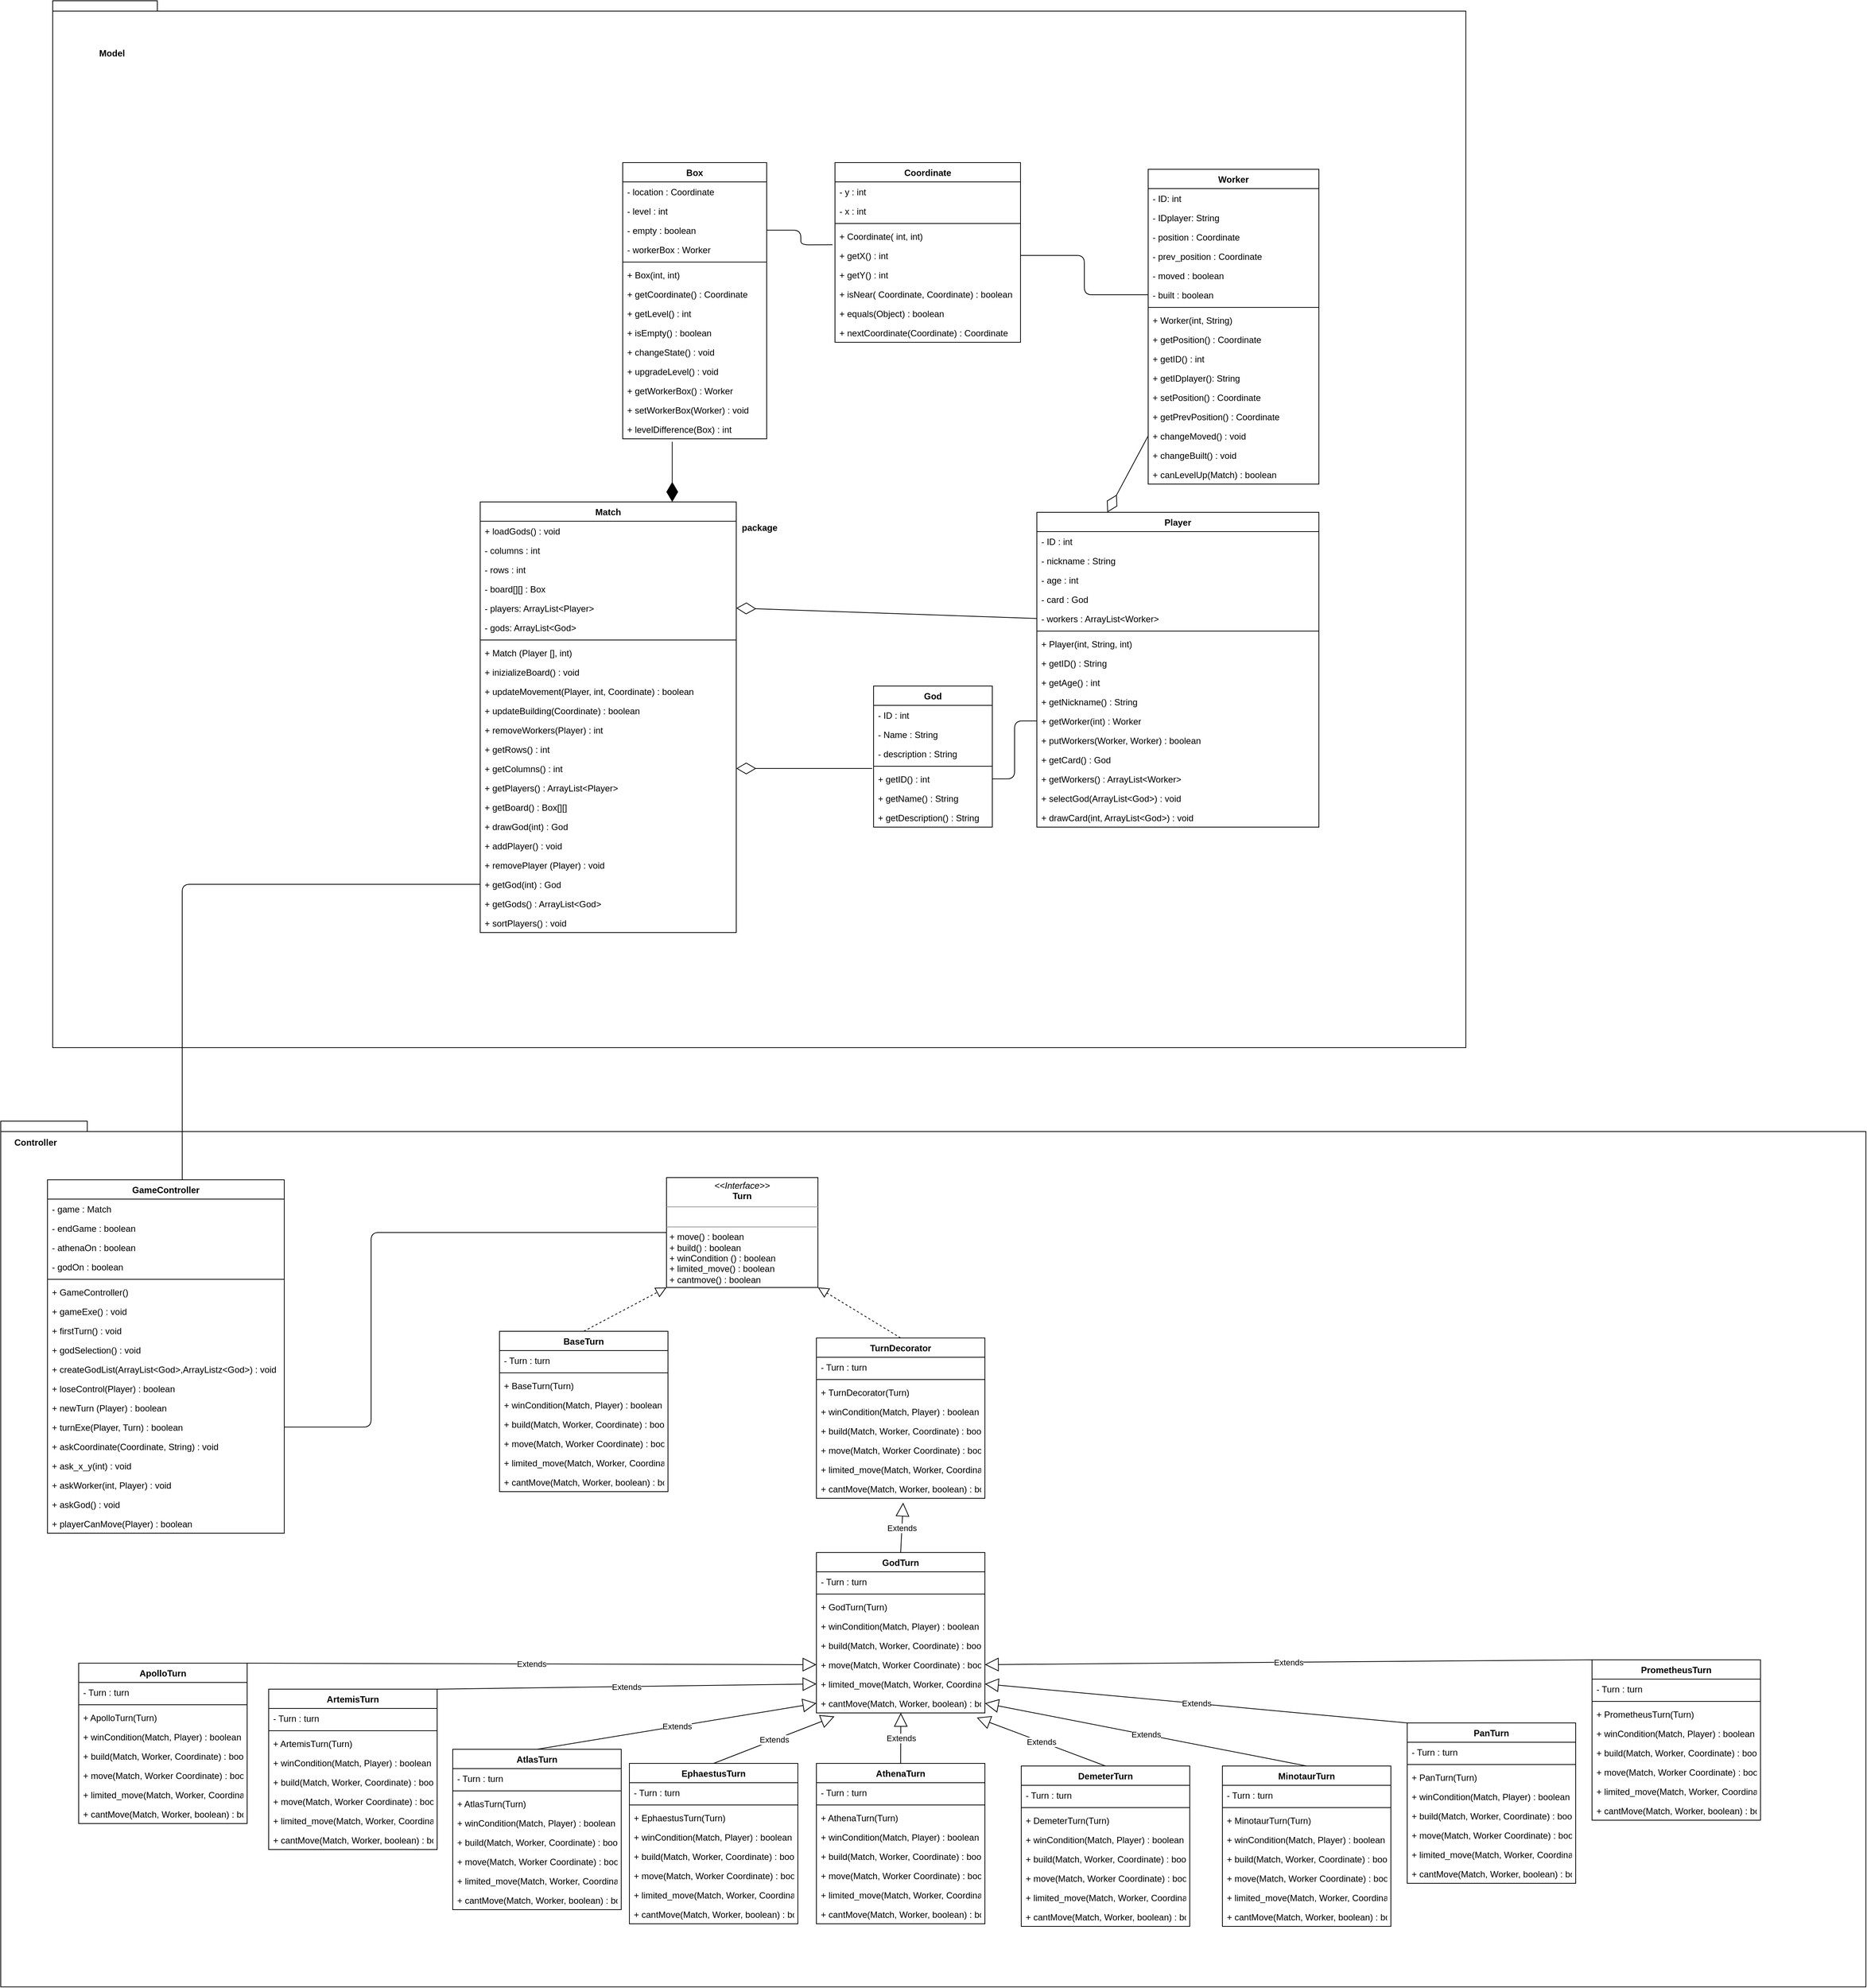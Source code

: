 <mxfile version="12.9.8" type="github">
  <diagram id="c4acf3e9-155e-7222-9cf6-157b1a14988f" name="Page-1">
    <mxGraphModel dx="7190" dy="4100" grid="0" gridSize="10" guides="1" tooltips="1" connect="1" arrows="1" fold="1" page="0" pageScale="1" pageWidth="850" pageHeight="1100" background="#ffffff" math="0" shadow="0">
      <root>
        <mxCell id="0" />
        <mxCell id="1" parent="0" />
        <mxCell id="a1xo2FPNcT9_WRo7eFol-3" value="package" style="shape=folder;fontStyle=1;spacingTop=10;tabWidth=40;tabHeight=14;tabPosition=left;html=1;" vertex="1" parent="1">
          <mxGeometry x="-510" y="-924" width="1904" height="1410" as="geometry" />
        </mxCell>
        <mxCell id="a1xo2FPNcT9_WRo7eFol-1" value="package" style="shape=folder;fontStyle=1;spacingTop=10;tabWidth=40;tabHeight=14;tabPosition=left;html=1;" vertex="1" parent="1">
          <mxGeometry x="-580" y="585" width="2513" height="1166" as="geometry" />
        </mxCell>
        <mxCell id="qDY2ekXkH5HiKyhQ4_CK-8" value="&lt;p style=&quot;margin: 0px ; margin-top: 4px ; text-align: center&quot;&gt;&lt;i&gt;&amp;lt;&amp;lt;Interface&amp;gt;&amp;gt;&lt;/i&gt;&lt;br&gt;&lt;b&gt;Turn&lt;/b&gt;&lt;/p&gt;&lt;hr size=&quot;1&quot;&gt;&lt;p style=&quot;margin: 0px ; margin-left: 4px&quot;&gt;&lt;br&gt;&lt;/p&gt;&lt;hr size=&quot;1&quot;&gt;&lt;p style=&quot;margin: 0px ; margin-left: 4px&quot;&gt;+ move() : boolean&lt;/p&gt;&lt;p style=&quot;margin: 0px ; margin-left: 4px&quot;&gt;+ build() : boolean&lt;/p&gt;&lt;p style=&quot;margin: 0px ; margin-left: 4px&quot;&gt;+ winCondition () : boolean&lt;/p&gt;&lt;p style=&quot;margin: 0px ; margin-left: 4px&quot;&gt;+ limited_move() : boolean&lt;/p&gt;&lt;p style=&quot;margin: 0px ; margin-left: 4px&quot;&gt;+ cantmove() : boolean&lt;/p&gt;" style="verticalAlign=top;align=left;overflow=fill;fontSize=12;fontFamily=Helvetica;html=1;" parent="1" vertex="1">
          <mxGeometry x="317" y="661" width="204" height="148" as="geometry" />
        </mxCell>
        <mxCell id="Bn6dSkrqQOUkgblqPXmy-80" value="TurnDecorator" style="swimlane;fontStyle=1;align=center;verticalAlign=top;childLayout=stackLayout;horizontal=1;startSize=26;horizontalStack=0;resizeParent=1;resizeParentMax=0;resizeLast=0;collapsible=1;marginBottom=0;" parent="1" vertex="1">
          <mxGeometry x="519" y="877" width="227" height="216" as="geometry" />
        </mxCell>
        <mxCell id="Bn6dSkrqQOUkgblqPXmy-81" value="- Turn : turn" style="text;strokeColor=none;fillColor=none;align=left;verticalAlign=top;spacingLeft=4;spacingRight=4;overflow=hidden;rotatable=0;points=[[0,0.5],[1,0.5]];portConstraint=eastwest;" parent="Bn6dSkrqQOUkgblqPXmy-80" vertex="1">
          <mxGeometry y="26" width="227" height="26" as="geometry" />
        </mxCell>
        <mxCell id="Bn6dSkrqQOUkgblqPXmy-82" value="" style="line;strokeWidth=1;fillColor=none;align=left;verticalAlign=middle;spacingTop=-1;spacingLeft=3;spacingRight=3;rotatable=0;labelPosition=right;points=[];portConstraint=eastwest;" parent="Bn6dSkrqQOUkgblqPXmy-80" vertex="1">
          <mxGeometry y="52" width="227" height="8" as="geometry" />
        </mxCell>
        <mxCell id="Bn6dSkrqQOUkgblqPXmy-83" value="+ TurnDecorator(Turn)" style="text;strokeColor=none;fillColor=none;align=left;verticalAlign=top;spacingLeft=4;spacingRight=4;overflow=hidden;rotatable=0;points=[[0,0.5],[1,0.5]];portConstraint=eastwest;" parent="Bn6dSkrqQOUkgblqPXmy-80" vertex="1">
          <mxGeometry y="60" width="227" height="26" as="geometry" />
        </mxCell>
        <mxCell id="Bn6dSkrqQOUkgblqPXmy-84" value="+ winCondition(Match, Player) : boolean" style="text;strokeColor=none;fillColor=none;align=left;verticalAlign=top;spacingLeft=4;spacingRight=4;overflow=hidden;rotatable=0;points=[[0,0.5],[1,0.5]];portConstraint=eastwest;" parent="Bn6dSkrqQOUkgblqPXmy-80" vertex="1">
          <mxGeometry y="86" width="227" height="26" as="geometry" />
        </mxCell>
        <mxCell id="Bn6dSkrqQOUkgblqPXmy-85" value="+ build(Match, Worker, Coordinate) : boolean" style="text;strokeColor=none;fillColor=none;align=left;verticalAlign=top;spacingLeft=4;spacingRight=4;overflow=hidden;rotatable=0;points=[[0,0.5],[1,0.5]];portConstraint=eastwest;" parent="Bn6dSkrqQOUkgblqPXmy-80" vertex="1">
          <mxGeometry y="112" width="227" height="26" as="geometry" />
        </mxCell>
        <mxCell id="Bn6dSkrqQOUkgblqPXmy-86" value="+ move(Match, Worker Coordinate) : boolean" style="text;strokeColor=none;fillColor=none;align=left;verticalAlign=top;spacingLeft=4;spacingRight=4;overflow=hidden;rotatable=0;points=[[0,0.5],[1,0.5]];portConstraint=eastwest;" parent="Bn6dSkrqQOUkgblqPXmy-80" vertex="1">
          <mxGeometry y="138" width="227" height="26" as="geometry" />
        </mxCell>
        <mxCell id="Bn6dSkrqQOUkgblqPXmy-87" value="+ limited_move(Match, Worker, Coordinate) : boolean" style="text;strokeColor=none;fillColor=none;align=left;verticalAlign=top;spacingLeft=4;spacingRight=4;overflow=hidden;rotatable=0;points=[[0,0.5],[1,0.5]];portConstraint=eastwest;" parent="Bn6dSkrqQOUkgblqPXmy-80" vertex="1">
          <mxGeometry y="164" width="227" height="26" as="geometry" />
        </mxCell>
        <mxCell id="Bn6dSkrqQOUkgblqPXmy-88" value="+ cantMove(Match, Worker, boolean) : boolean" style="text;strokeColor=none;fillColor=none;align=left;verticalAlign=top;spacingLeft=4;spacingRight=4;overflow=hidden;rotatable=0;points=[[0,0.5],[1,0.5]];portConstraint=eastwest;" parent="Bn6dSkrqQOUkgblqPXmy-80" vertex="1">
          <mxGeometry y="190" width="227" height="26" as="geometry" />
        </mxCell>
        <mxCell id="Bn6dSkrqQOUkgblqPXmy-89" value="BaseTurn" style="swimlane;fontStyle=1;align=center;verticalAlign=top;childLayout=stackLayout;horizontal=1;startSize=26;horizontalStack=0;resizeParent=1;resizeParentMax=0;resizeLast=0;collapsible=1;marginBottom=0;" parent="1" vertex="1">
          <mxGeometry x="92" y="868" width="227" height="216" as="geometry" />
        </mxCell>
        <mxCell id="Bn6dSkrqQOUkgblqPXmy-90" value="- Turn : turn" style="text;strokeColor=none;fillColor=none;align=left;verticalAlign=top;spacingLeft=4;spacingRight=4;overflow=hidden;rotatable=0;points=[[0,0.5],[1,0.5]];portConstraint=eastwest;" parent="Bn6dSkrqQOUkgblqPXmy-89" vertex="1">
          <mxGeometry y="26" width="227" height="26" as="geometry" />
        </mxCell>
        <mxCell id="Bn6dSkrqQOUkgblqPXmy-91" value="" style="line;strokeWidth=1;fillColor=none;align=left;verticalAlign=middle;spacingTop=-1;spacingLeft=3;spacingRight=3;rotatable=0;labelPosition=right;points=[];portConstraint=eastwest;" parent="Bn6dSkrqQOUkgblqPXmy-89" vertex="1">
          <mxGeometry y="52" width="227" height="8" as="geometry" />
        </mxCell>
        <mxCell id="Bn6dSkrqQOUkgblqPXmy-92" value="+ BaseTurn(Turn)" style="text;strokeColor=none;fillColor=none;align=left;verticalAlign=top;spacingLeft=4;spacingRight=4;overflow=hidden;rotatable=0;points=[[0,0.5],[1,0.5]];portConstraint=eastwest;" parent="Bn6dSkrqQOUkgblqPXmy-89" vertex="1">
          <mxGeometry y="60" width="227" height="26" as="geometry" />
        </mxCell>
        <mxCell id="Bn6dSkrqQOUkgblqPXmy-93" value="+ winCondition(Match, Player) : boolean" style="text;strokeColor=none;fillColor=none;align=left;verticalAlign=top;spacingLeft=4;spacingRight=4;overflow=hidden;rotatable=0;points=[[0,0.5],[1,0.5]];portConstraint=eastwest;" parent="Bn6dSkrqQOUkgblqPXmy-89" vertex="1">
          <mxGeometry y="86" width="227" height="26" as="geometry" />
        </mxCell>
        <mxCell id="Bn6dSkrqQOUkgblqPXmy-94" value="+ build(Match, Worker, Coordinate) : boolean" style="text;strokeColor=none;fillColor=none;align=left;verticalAlign=top;spacingLeft=4;spacingRight=4;overflow=hidden;rotatable=0;points=[[0,0.5],[1,0.5]];portConstraint=eastwest;" parent="Bn6dSkrqQOUkgblqPXmy-89" vertex="1">
          <mxGeometry y="112" width="227" height="26" as="geometry" />
        </mxCell>
        <mxCell id="Bn6dSkrqQOUkgblqPXmy-95" value="+ move(Match, Worker Coordinate) : boolean" style="text;strokeColor=none;fillColor=none;align=left;verticalAlign=top;spacingLeft=4;spacingRight=4;overflow=hidden;rotatable=0;points=[[0,0.5],[1,0.5]];portConstraint=eastwest;" parent="Bn6dSkrqQOUkgblqPXmy-89" vertex="1">
          <mxGeometry y="138" width="227" height="26" as="geometry" />
        </mxCell>
        <mxCell id="Bn6dSkrqQOUkgblqPXmy-96" value="+ limited_move(Match, Worker, Coordinate) : boolean" style="text;strokeColor=none;fillColor=none;align=left;verticalAlign=top;spacingLeft=4;spacingRight=4;overflow=hidden;rotatable=0;points=[[0,0.5],[1,0.5]];portConstraint=eastwest;" parent="Bn6dSkrqQOUkgblqPXmy-89" vertex="1">
          <mxGeometry y="164" width="227" height="26" as="geometry" />
        </mxCell>
        <mxCell id="Bn6dSkrqQOUkgblqPXmy-97" value="+ cantMove(Match, Worker, boolean) : boolean" style="text;strokeColor=none;fillColor=none;align=left;verticalAlign=top;spacingLeft=4;spacingRight=4;overflow=hidden;rotatable=0;points=[[0,0.5],[1,0.5]];portConstraint=eastwest;" parent="Bn6dSkrqQOUkgblqPXmy-89" vertex="1">
          <mxGeometry y="190" width="227" height="26" as="geometry" />
        </mxCell>
        <mxCell id="Bn6dSkrqQOUkgblqPXmy-98" value="GodTurn" style="swimlane;fontStyle=1;align=center;verticalAlign=top;childLayout=stackLayout;horizontal=1;startSize=26;horizontalStack=0;resizeParent=1;resizeParentMax=0;resizeLast=0;collapsible=1;marginBottom=0;" parent="1" vertex="1">
          <mxGeometry x="519" y="1166" width="227" height="216" as="geometry" />
        </mxCell>
        <mxCell id="Bn6dSkrqQOUkgblqPXmy-99" value="- Turn : turn" style="text;strokeColor=none;fillColor=none;align=left;verticalAlign=top;spacingLeft=4;spacingRight=4;overflow=hidden;rotatable=0;points=[[0,0.5],[1,0.5]];portConstraint=eastwest;" parent="Bn6dSkrqQOUkgblqPXmy-98" vertex="1">
          <mxGeometry y="26" width="227" height="26" as="geometry" />
        </mxCell>
        <mxCell id="Bn6dSkrqQOUkgblqPXmy-100" value="" style="line;strokeWidth=1;fillColor=none;align=left;verticalAlign=middle;spacingTop=-1;spacingLeft=3;spacingRight=3;rotatable=0;labelPosition=right;points=[];portConstraint=eastwest;" parent="Bn6dSkrqQOUkgblqPXmy-98" vertex="1">
          <mxGeometry y="52" width="227" height="8" as="geometry" />
        </mxCell>
        <mxCell id="Bn6dSkrqQOUkgblqPXmy-101" value="+ GodTurn(Turn)" style="text;strokeColor=none;fillColor=none;align=left;verticalAlign=top;spacingLeft=4;spacingRight=4;overflow=hidden;rotatable=0;points=[[0,0.5],[1,0.5]];portConstraint=eastwest;" parent="Bn6dSkrqQOUkgblqPXmy-98" vertex="1">
          <mxGeometry y="60" width="227" height="26" as="geometry" />
        </mxCell>
        <mxCell id="Bn6dSkrqQOUkgblqPXmy-102" value="+ winCondition(Match, Player) : boolean" style="text;strokeColor=none;fillColor=none;align=left;verticalAlign=top;spacingLeft=4;spacingRight=4;overflow=hidden;rotatable=0;points=[[0,0.5],[1,0.5]];portConstraint=eastwest;" parent="Bn6dSkrqQOUkgblqPXmy-98" vertex="1">
          <mxGeometry y="86" width="227" height="26" as="geometry" />
        </mxCell>
        <mxCell id="Bn6dSkrqQOUkgblqPXmy-103" value="+ build(Match, Worker, Coordinate) : boolean" style="text;strokeColor=none;fillColor=none;align=left;verticalAlign=top;spacingLeft=4;spacingRight=4;overflow=hidden;rotatable=0;points=[[0,0.5],[1,0.5]];portConstraint=eastwest;" parent="Bn6dSkrqQOUkgblqPXmy-98" vertex="1">
          <mxGeometry y="112" width="227" height="26" as="geometry" />
        </mxCell>
        <mxCell id="Bn6dSkrqQOUkgblqPXmy-104" value="+ move(Match, Worker Coordinate) : boolean" style="text;strokeColor=none;fillColor=none;align=left;verticalAlign=top;spacingLeft=4;spacingRight=4;overflow=hidden;rotatable=0;points=[[0,0.5],[1,0.5]];portConstraint=eastwest;" parent="Bn6dSkrqQOUkgblqPXmy-98" vertex="1">
          <mxGeometry y="138" width="227" height="26" as="geometry" />
        </mxCell>
        <mxCell id="Bn6dSkrqQOUkgblqPXmy-105" value="+ limited_move(Match, Worker, Coordinate) : boolean" style="text;strokeColor=none;fillColor=none;align=left;verticalAlign=top;spacingLeft=4;spacingRight=4;overflow=hidden;rotatable=0;points=[[0,0.5],[1,0.5]];portConstraint=eastwest;" parent="Bn6dSkrqQOUkgblqPXmy-98" vertex="1">
          <mxGeometry y="164" width="227" height="26" as="geometry" />
        </mxCell>
        <mxCell id="Bn6dSkrqQOUkgblqPXmy-106" value="+ cantMove(Match, Worker, boolean) : boolean" style="text;strokeColor=none;fillColor=none;align=left;verticalAlign=top;spacingLeft=4;spacingRight=4;overflow=hidden;rotatable=0;points=[[0,0.5],[1,0.5]];portConstraint=eastwest;" parent="Bn6dSkrqQOUkgblqPXmy-98" vertex="1">
          <mxGeometry y="190" width="227" height="26" as="geometry" />
        </mxCell>
        <mxCell id="Bn6dSkrqQOUkgblqPXmy-109" value="ApolloTurn" style="swimlane;fontStyle=1;align=center;verticalAlign=top;childLayout=stackLayout;horizontal=1;startSize=26;horizontalStack=0;resizeParent=1;resizeParentMax=0;resizeLast=0;collapsible=1;marginBottom=0;" parent="1" vertex="1">
          <mxGeometry x="-475" y="1315" width="227" height="216" as="geometry" />
        </mxCell>
        <mxCell id="Bn6dSkrqQOUkgblqPXmy-110" value="- Turn : turn" style="text;strokeColor=none;fillColor=none;align=left;verticalAlign=top;spacingLeft=4;spacingRight=4;overflow=hidden;rotatable=0;points=[[0,0.5],[1,0.5]];portConstraint=eastwest;" parent="Bn6dSkrqQOUkgblqPXmy-109" vertex="1">
          <mxGeometry y="26" width="227" height="26" as="geometry" />
        </mxCell>
        <mxCell id="Bn6dSkrqQOUkgblqPXmy-111" value="" style="line;strokeWidth=1;fillColor=none;align=left;verticalAlign=middle;spacingTop=-1;spacingLeft=3;spacingRight=3;rotatable=0;labelPosition=right;points=[];portConstraint=eastwest;" parent="Bn6dSkrqQOUkgblqPXmy-109" vertex="1">
          <mxGeometry y="52" width="227" height="8" as="geometry" />
        </mxCell>
        <mxCell id="Bn6dSkrqQOUkgblqPXmy-112" value="+ ApolloTurn(Turn)" style="text;strokeColor=none;fillColor=none;align=left;verticalAlign=top;spacingLeft=4;spacingRight=4;overflow=hidden;rotatable=0;points=[[0,0.5],[1,0.5]];portConstraint=eastwest;" parent="Bn6dSkrqQOUkgblqPXmy-109" vertex="1">
          <mxGeometry y="60" width="227" height="26" as="geometry" />
        </mxCell>
        <mxCell id="Bn6dSkrqQOUkgblqPXmy-113" value="+ winCondition(Match, Player) : boolean" style="text;strokeColor=none;fillColor=none;align=left;verticalAlign=top;spacingLeft=4;spacingRight=4;overflow=hidden;rotatable=0;points=[[0,0.5],[1,0.5]];portConstraint=eastwest;" parent="Bn6dSkrqQOUkgblqPXmy-109" vertex="1">
          <mxGeometry y="86" width="227" height="26" as="geometry" />
        </mxCell>
        <mxCell id="Bn6dSkrqQOUkgblqPXmy-114" value="+ build(Match, Worker, Coordinate) : boolean" style="text;strokeColor=none;fillColor=none;align=left;verticalAlign=top;spacingLeft=4;spacingRight=4;overflow=hidden;rotatable=0;points=[[0,0.5],[1,0.5]];portConstraint=eastwest;" parent="Bn6dSkrqQOUkgblqPXmy-109" vertex="1">
          <mxGeometry y="112" width="227" height="26" as="geometry" />
        </mxCell>
        <mxCell id="Bn6dSkrqQOUkgblqPXmy-115" value="+ move(Match, Worker Coordinate) : boolean" style="text;strokeColor=none;fillColor=none;align=left;verticalAlign=top;spacingLeft=4;spacingRight=4;overflow=hidden;rotatable=0;points=[[0,0.5],[1,0.5]];portConstraint=eastwest;" parent="Bn6dSkrqQOUkgblqPXmy-109" vertex="1">
          <mxGeometry y="138" width="227" height="26" as="geometry" />
        </mxCell>
        <mxCell id="Bn6dSkrqQOUkgblqPXmy-116" value="+ limited_move(Match, Worker, Coordinate) : boolean" style="text;strokeColor=none;fillColor=none;align=left;verticalAlign=top;spacingLeft=4;spacingRight=4;overflow=hidden;rotatable=0;points=[[0,0.5],[1,0.5]];portConstraint=eastwest;" parent="Bn6dSkrqQOUkgblqPXmy-109" vertex="1">
          <mxGeometry y="164" width="227" height="26" as="geometry" />
        </mxCell>
        <mxCell id="Bn6dSkrqQOUkgblqPXmy-117" value="+ cantMove(Match, Worker, boolean) : boolean" style="text;strokeColor=none;fillColor=none;align=left;verticalAlign=top;spacingLeft=4;spacingRight=4;overflow=hidden;rotatable=0;points=[[0,0.5],[1,0.5]];portConstraint=eastwest;" parent="Bn6dSkrqQOUkgblqPXmy-109" vertex="1">
          <mxGeometry y="190" width="227" height="26" as="geometry" />
        </mxCell>
        <mxCell id="Bn6dSkrqQOUkgblqPXmy-181" value="PrometheusTurn" style="swimlane;fontStyle=1;align=center;verticalAlign=top;childLayout=stackLayout;horizontal=1;startSize=26;horizontalStack=0;resizeParent=1;resizeParentMax=0;resizeLast=0;collapsible=1;marginBottom=0;" parent="1" vertex="1">
          <mxGeometry x="1564" y="1310.5" width="227" height="216" as="geometry" />
        </mxCell>
        <mxCell id="Bn6dSkrqQOUkgblqPXmy-182" value="- Turn : turn" style="text;strokeColor=none;fillColor=none;align=left;verticalAlign=top;spacingLeft=4;spacingRight=4;overflow=hidden;rotatable=0;points=[[0,0.5],[1,0.5]];portConstraint=eastwest;" parent="Bn6dSkrqQOUkgblqPXmy-181" vertex="1">
          <mxGeometry y="26" width="227" height="26" as="geometry" />
        </mxCell>
        <mxCell id="Bn6dSkrqQOUkgblqPXmy-183" value="" style="line;strokeWidth=1;fillColor=none;align=left;verticalAlign=middle;spacingTop=-1;spacingLeft=3;spacingRight=3;rotatable=0;labelPosition=right;points=[];portConstraint=eastwest;" parent="Bn6dSkrqQOUkgblqPXmy-181" vertex="1">
          <mxGeometry y="52" width="227" height="8" as="geometry" />
        </mxCell>
        <mxCell id="Bn6dSkrqQOUkgblqPXmy-184" value="+ PrometheusTurn(Turn)" style="text;strokeColor=none;fillColor=none;align=left;verticalAlign=top;spacingLeft=4;spacingRight=4;overflow=hidden;rotatable=0;points=[[0,0.5],[1,0.5]];portConstraint=eastwest;" parent="Bn6dSkrqQOUkgblqPXmy-181" vertex="1">
          <mxGeometry y="60" width="227" height="26" as="geometry" />
        </mxCell>
        <mxCell id="Bn6dSkrqQOUkgblqPXmy-185" value="+ winCondition(Match, Player) : boolean" style="text;strokeColor=none;fillColor=none;align=left;verticalAlign=top;spacingLeft=4;spacingRight=4;overflow=hidden;rotatable=0;points=[[0,0.5],[1,0.5]];portConstraint=eastwest;" parent="Bn6dSkrqQOUkgblqPXmy-181" vertex="1">
          <mxGeometry y="86" width="227" height="26" as="geometry" />
        </mxCell>
        <mxCell id="Bn6dSkrqQOUkgblqPXmy-186" value="+ build(Match, Worker, Coordinate) : boolean" style="text;strokeColor=none;fillColor=none;align=left;verticalAlign=top;spacingLeft=4;spacingRight=4;overflow=hidden;rotatable=0;points=[[0,0.5],[1,0.5]];portConstraint=eastwest;" parent="Bn6dSkrqQOUkgblqPXmy-181" vertex="1">
          <mxGeometry y="112" width="227" height="26" as="geometry" />
        </mxCell>
        <mxCell id="Bn6dSkrqQOUkgblqPXmy-187" value="+ move(Match, Worker Coordinate) : boolean" style="text;strokeColor=none;fillColor=none;align=left;verticalAlign=top;spacingLeft=4;spacingRight=4;overflow=hidden;rotatable=0;points=[[0,0.5],[1,0.5]];portConstraint=eastwest;" parent="Bn6dSkrqQOUkgblqPXmy-181" vertex="1">
          <mxGeometry y="138" width="227" height="26" as="geometry" />
        </mxCell>
        <mxCell id="Bn6dSkrqQOUkgblqPXmy-188" value="+ limited_move(Match, Worker, Coordinate) : boolean" style="text;strokeColor=none;fillColor=none;align=left;verticalAlign=top;spacingLeft=4;spacingRight=4;overflow=hidden;rotatable=0;points=[[0,0.5],[1,0.5]];portConstraint=eastwest;" parent="Bn6dSkrqQOUkgblqPXmy-181" vertex="1">
          <mxGeometry y="164" width="227" height="26" as="geometry" />
        </mxCell>
        <mxCell id="Bn6dSkrqQOUkgblqPXmy-189" value="+ cantMove(Match, Worker, boolean) : boolean" style="text;strokeColor=none;fillColor=none;align=left;verticalAlign=top;spacingLeft=4;spacingRight=4;overflow=hidden;rotatable=0;points=[[0,0.5],[1,0.5]];portConstraint=eastwest;" parent="Bn6dSkrqQOUkgblqPXmy-181" vertex="1">
          <mxGeometry y="190" width="227" height="26" as="geometry" />
        </mxCell>
        <mxCell id="Bn6dSkrqQOUkgblqPXmy-172" value="PanTurn" style="swimlane;fontStyle=1;align=center;verticalAlign=top;childLayout=stackLayout;horizontal=1;startSize=26;horizontalStack=0;resizeParent=1;resizeParentMax=0;resizeLast=0;collapsible=1;marginBottom=0;" parent="1" vertex="1">
          <mxGeometry x="1315" y="1395.5" width="227" height="216" as="geometry" />
        </mxCell>
        <mxCell id="Bn6dSkrqQOUkgblqPXmy-173" value="- Turn : turn" style="text;strokeColor=none;fillColor=none;align=left;verticalAlign=top;spacingLeft=4;spacingRight=4;overflow=hidden;rotatable=0;points=[[0,0.5],[1,0.5]];portConstraint=eastwest;" parent="Bn6dSkrqQOUkgblqPXmy-172" vertex="1">
          <mxGeometry y="26" width="227" height="26" as="geometry" />
        </mxCell>
        <mxCell id="Bn6dSkrqQOUkgblqPXmy-174" value="" style="line;strokeWidth=1;fillColor=none;align=left;verticalAlign=middle;spacingTop=-1;spacingLeft=3;spacingRight=3;rotatable=0;labelPosition=right;points=[];portConstraint=eastwest;" parent="Bn6dSkrqQOUkgblqPXmy-172" vertex="1">
          <mxGeometry y="52" width="227" height="8" as="geometry" />
        </mxCell>
        <mxCell id="Bn6dSkrqQOUkgblqPXmy-175" value="+ PanTurn(Turn)" style="text;strokeColor=none;fillColor=none;align=left;verticalAlign=top;spacingLeft=4;spacingRight=4;overflow=hidden;rotatable=0;points=[[0,0.5],[1,0.5]];portConstraint=eastwest;" parent="Bn6dSkrqQOUkgblqPXmy-172" vertex="1">
          <mxGeometry y="60" width="227" height="26" as="geometry" />
        </mxCell>
        <mxCell id="Bn6dSkrqQOUkgblqPXmy-176" value="+ winCondition(Match, Player) : boolean" style="text;strokeColor=none;fillColor=none;align=left;verticalAlign=top;spacingLeft=4;spacingRight=4;overflow=hidden;rotatable=0;points=[[0,0.5],[1,0.5]];portConstraint=eastwest;" parent="Bn6dSkrqQOUkgblqPXmy-172" vertex="1">
          <mxGeometry y="86" width="227" height="26" as="geometry" />
        </mxCell>
        <mxCell id="Bn6dSkrqQOUkgblqPXmy-177" value="+ build(Match, Worker, Coordinate) : boolean" style="text;strokeColor=none;fillColor=none;align=left;verticalAlign=top;spacingLeft=4;spacingRight=4;overflow=hidden;rotatable=0;points=[[0,0.5],[1,0.5]];portConstraint=eastwest;" parent="Bn6dSkrqQOUkgblqPXmy-172" vertex="1">
          <mxGeometry y="112" width="227" height="26" as="geometry" />
        </mxCell>
        <mxCell id="Bn6dSkrqQOUkgblqPXmy-178" value="+ move(Match, Worker Coordinate) : boolean" style="text;strokeColor=none;fillColor=none;align=left;verticalAlign=top;spacingLeft=4;spacingRight=4;overflow=hidden;rotatable=0;points=[[0,0.5],[1,0.5]];portConstraint=eastwest;" parent="Bn6dSkrqQOUkgblqPXmy-172" vertex="1">
          <mxGeometry y="138" width="227" height="26" as="geometry" />
        </mxCell>
        <mxCell id="Bn6dSkrqQOUkgblqPXmy-179" value="+ limited_move(Match, Worker, Coordinate) : boolean" style="text;strokeColor=none;fillColor=none;align=left;verticalAlign=top;spacingLeft=4;spacingRight=4;overflow=hidden;rotatable=0;points=[[0,0.5],[1,0.5]];portConstraint=eastwest;" parent="Bn6dSkrqQOUkgblqPXmy-172" vertex="1">
          <mxGeometry y="164" width="227" height="26" as="geometry" />
        </mxCell>
        <mxCell id="Bn6dSkrqQOUkgblqPXmy-180" value="+ cantMove(Match, Worker, boolean) : boolean" style="text;strokeColor=none;fillColor=none;align=left;verticalAlign=top;spacingLeft=4;spacingRight=4;overflow=hidden;rotatable=0;points=[[0,0.5],[1,0.5]];portConstraint=eastwest;" parent="Bn6dSkrqQOUkgblqPXmy-172" vertex="1">
          <mxGeometry y="190" width="227" height="26" as="geometry" />
        </mxCell>
        <mxCell id="Bn6dSkrqQOUkgblqPXmy-163" value="MinotaurTurn" style="swimlane;fontStyle=1;align=center;verticalAlign=top;childLayout=stackLayout;horizontal=1;startSize=26;horizontalStack=0;resizeParent=1;resizeParentMax=0;resizeLast=0;collapsible=1;marginBottom=0;" parent="1" vertex="1">
          <mxGeometry x="1066" y="1453.5" width="227" height="216" as="geometry" />
        </mxCell>
        <mxCell id="Bn6dSkrqQOUkgblqPXmy-164" value="- Turn : turn" style="text;strokeColor=none;fillColor=none;align=left;verticalAlign=top;spacingLeft=4;spacingRight=4;overflow=hidden;rotatable=0;points=[[0,0.5],[1,0.5]];portConstraint=eastwest;" parent="Bn6dSkrqQOUkgblqPXmy-163" vertex="1">
          <mxGeometry y="26" width="227" height="26" as="geometry" />
        </mxCell>
        <mxCell id="Bn6dSkrqQOUkgblqPXmy-165" value="" style="line;strokeWidth=1;fillColor=none;align=left;verticalAlign=middle;spacingTop=-1;spacingLeft=3;spacingRight=3;rotatable=0;labelPosition=right;points=[];portConstraint=eastwest;" parent="Bn6dSkrqQOUkgblqPXmy-163" vertex="1">
          <mxGeometry y="52" width="227" height="8" as="geometry" />
        </mxCell>
        <mxCell id="Bn6dSkrqQOUkgblqPXmy-166" value="+ MinotaurTurn(Turn)" style="text;strokeColor=none;fillColor=none;align=left;verticalAlign=top;spacingLeft=4;spacingRight=4;overflow=hidden;rotatable=0;points=[[0,0.5],[1,0.5]];portConstraint=eastwest;" parent="Bn6dSkrqQOUkgblqPXmy-163" vertex="1">
          <mxGeometry y="60" width="227" height="26" as="geometry" />
        </mxCell>
        <mxCell id="Bn6dSkrqQOUkgblqPXmy-167" value="+ winCondition(Match, Player) : boolean" style="text;strokeColor=none;fillColor=none;align=left;verticalAlign=top;spacingLeft=4;spacingRight=4;overflow=hidden;rotatable=0;points=[[0,0.5],[1,0.5]];portConstraint=eastwest;" parent="Bn6dSkrqQOUkgblqPXmy-163" vertex="1">
          <mxGeometry y="86" width="227" height="26" as="geometry" />
        </mxCell>
        <mxCell id="Bn6dSkrqQOUkgblqPXmy-168" value="+ build(Match, Worker, Coordinate) : boolean" style="text;strokeColor=none;fillColor=none;align=left;verticalAlign=top;spacingLeft=4;spacingRight=4;overflow=hidden;rotatable=0;points=[[0,0.5],[1,0.5]];portConstraint=eastwest;" parent="Bn6dSkrqQOUkgblqPXmy-163" vertex="1">
          <mxGeometry y="112" width="227" height="26" as="geometry" />
        </mxCell>
        <mxCell id="Bn6dSkrqQOUkgblqPXmy-169" value="+ move(Match, Worker Coordinate) : boolean" style="text;strokeColor=none;fillColor=none;align=left;verticalAlign=top;spacingLeft=4;spacingRight=4;overflow=hidden;rotatable=0;points=[[0,0.5],[1,0.5]];portConstraint=eastwest;" parent="Bn6dSkrqQOUkgblqPXmy-163" vertex="1">
          <mxGeometry y="138" width="227" height="26" as="geometry" />
        </mxCell>
        <mxCell id="Bn6dSkrqQOUkgblqPXmy-170" value="+ limited_move(Match, Worker, Coordinate) : boolean" style="text;strokeColor=none;fillColor=none;align=left;verticalAlign=top;spacingLeft=4;spacingRight=4;overflow=hidden;rotatable=0;points=[[0,0.5],[1,0.5]];portConstraint=eastwest;" parent="Bn6dSkrqQOUkgblqPXmy-163" vertex="1">
          <mxGeometry y="164" width="227" height="26" as="geometry" />
        </mxCell>
        <mxCell id="Bn6dSkrqQOUkgblqPXmy-171" value="+ cantMove(Match, Worker, boolean) : boolean" style="text;strokeColor=none;fillColor=none;align=left;verticalAlign=top;spacingLeft=4;spacingRight=4;overflow=hidden;rotatable=0;points=[[0,0.5],[1,0.5]];portConstraint=eastwest;" parent="Bn6dSkrqQOUkgblqPXmy-163" vertex="1">
          <mxGeometry y="190" width="227" height="26" as="geometry" />
        </mxCell>
        <mxCell id="Bn6dSkrqQOUkgblqPXmy-145" value="DemeterTurn" style="swimlane;fontStyle=1;align=center;verticalAlign=top;childLayout=stackLayout;horizontal=1;startSize=26;horizontalStack=0;resizeParent=1;resizeParentMax=0;resizeLast=0;collapsible=1;marginBottom=0;" parent="1" vertex="1">
          <mxGeometry x="795" y="1453.5" width="227" height="216" as="geometry" />
        </mxCell>
        <mxCell id="Bn6dSkrqQOUkgblqPXmy-146" value="- Turn : turn" style="text;strokeColor=none;fillColor=none;align=left;verticalAlign=top;spacingLeft=4;spacingRight=4;overflow=hidden;rotatable=0;points=[[0,0.5],[1,0.5]];portConstraint=eastwest;" parent="Bn6dSkrqQOUkgblqPXmy-145" vertex="1">
          <mxGeometry y="26" width="227" height="26" as="geometry" />
        </mxCell>
        <mxCell id="Bn6dSkrqQOUkgblqPXmy-147" value="" style="line;strokeWidth=1;fillColor=none;align=left;verticalAlign=middle;spacingTop=-1;spacingLeft=3;spacingRight=3;rotatable=0;labelPosition=right;points=[];portConstraint=eastwest;" parent="Bn6dSkrqQOUkgblqPXmy-145" vertex="1">
          <mxGeometry y="52" width="227" height="8" as="geometry" />
        </mxCell>
        <mxCell id="Bn6dSkrqQOUkgblqPXmy-148" value="+ DemeterTurn(Turn)" style="text;strokeColor=none;fillColor=none;align=left;verticalAlign=top;spacingLeft=4;spacingRight=4;overflow=hidden;rotatable=0;points=[[0,0.5],[1,0.5]];portConstraint=eastwest;" parent="Bn6dSkrqQOUkgblqPXmy-145" vertex="1">
          <mxGeometry y="60" width="227" height="26" as="geometry" />
        </mxCell>
        <mxCell id="Bn6dSkrqQOUkgblqPXmy-149" value="+ winCondition(Match, Player) : boolean" style="text;strokeColor=none;fillColor=none;align=left;verticalAlign=top;spacingLeft=4;spacingRight=4;overflow=hidden;rotatable=0;points=[[0,0.5],[1,0.5]];portConstraint=eastwest;" parent="Bn6dSkrqQOUkgblqPXmy-145" vertex="1">
          <mxGeometry y="86" width="227" height="26" as="geometry" />
        </mxCell>
        <mxCell id="Bn6dSkrqQOUkgblqPXmy-150" value="+ build(Match, Worker, Coordinate) : boolean" style="text;strokeColor=none;fillColor=none;align=left;verticalAlign=top;spacingLeft=4;spacingRight=4;overflow=hidden;rotatable=0;points=[[0,0.5],[1,0.5]];portConstraint=eastwest;" parent="Bn6dSkrqQOUkgblqPXmy-145" vertex="1">
          <mxGeometry y="112" width="227" height="26" as="geometry" />
        </mxCell>
        <mxCell id="Bn6dSkrqQOUkgblqPXmy-151" value="+ move(Match, Worker Coordinate) : boolean" style="text;strokeColor=none;fillColor=none;align=left;verticalAlign=top;spacingLeft=4;spacingRight=4;overflow=hidden;rotatable=0;points=[[0,0.5],[1,0.5]];portConstraint=eastwest;" parent="Bn6dSkrqQOUkgblqPXmy-145" vertex="1">
          <mxGeometry y="138" width="227" height="26" as="geometry" />
        </mxCell>
        <mxCell id="Bn6dSkrqQOUkgblqPXmy-152" value="+ limited_move(Match, Worker, Coordinate) : boolean" style="text;strokeColor=none;fillColor=none;align=left;verticalAlign=top;spacingLeft=4;spacingRight=4;overflow=hidden;rotatable=0;points=[[0,0.5],[1,0.5]];portConstraint=eastwest;" parent="Bn6dSkrqQOUkgblqPXmy-145" vertex="1">
          <mxGeometry y="164" width="227" height="26" as="geometry" />
        </mxCell>
        <mxCell id="Bn6dSkrqQOUkgblqPXmy-153" value="+ cantMove(Match, Worker, boolean) : boolean" style="text;strokeColor=none;fillColor=none;align=left;verticalAlign=top;spacingLeft=4;spacingRight=4;overflow=hidden;rotatable=0;points=[[0,0.5],[1,0.5]];portConstraint=eastwest;" parent="Bn6dSkrqQOUkgblqPXmy-145" vertex="1">
          <mxGeometry y="190" width="227" height="26" as="geometry" />
        </mxCell>
        <mxCell id="Bn6dSkrqQOUkgblqPXmy-127" value="AthenaTurn" style="swimlane;fontStyle=1;align=center;verticalAlign=top;childLayout=stackLayout;horizontal=1;startSize=26;horizontalStack=0;resizeParent=1;resizeParentMax=0;resizeLast=0;collapsible=1;marginBottom=0;" parent="1" vertex="1">
          <mxGeometry x="519" y="1450" width="227" height="216" as="geometry" />
        </mxCell>
        <mxCell id="Bn6dSkrqQOUkgblqPXmy-128" value="- Turn : turn" style="text;strokeColor=none;fillColor=none;align=left;verticalAlign=top;spacingLeft=4;spacingRight=4;overflow=hidden;rotatable=0;points=[[0,0.5],[1,0.5]];portConstraint=eastwest;" parent="Bn6dSkrqQOUkgblqPXmy-127" vertex="1">
          <mxGeometry y="26" width="227" height="26" as="geometry" />
        </mxCell>
        <mxCell id="Bn6dSkrqQOUkgblqPXmy-129" value="" style="line;strokeWidth=1;fillColor=none;align=left;verticalAlign=middle;spacingTop=-1;spacingLeft=3;spacingRight=3;rotatable=0;labelPosition=right;points=[];portConstraint=eastwest;" parent="Bn6dSkrqQOUkgblqPXmy-127" vertex="1">
          <mxGeometry y="52" width="227" height="8" as="geometry" />
        </mxCell>
        <mxCell id="Bn6dSkrqQOUkgblqPXmy-130" value="+ AthenaTurn(Turn)" style="text;strokeColor=none;fillColor=none;align=left;verticalAlign=top;spacingLeft=4;spacingRight=4;overflow=hidden;rotatable=0;points=[[0,0.5],[1,0.5]];portConstraint=eastwest;" parent="Bn6dSkrqQOUkgblqPXmy-127" vertex="1">
          <mxGeometry y="60" width="227" height="26" as="geometry" />
        </mxCell>
        <mxCell id="Bn6dSkrqQOUkgblqPXmy-131" value="+ winCondition(Match, Player) : boolean" style="text;strokeColor=none;fillColor=none;align=left;verticalAlign=top;spacingLeft=4;spacingRight=4;overflow=hidden;rotatable=0;points=[[0,0.5],[1,0.5]];portConstraint=eastwest;" parent="Bn6dSkrqQOUkgblqPXmy-127" vertex="1">
          <mxGeometry y="86" width="227" height="26" as="geometry" />
        </mxCell>
        <mxCell id="Bn6dSkrqQOUkgblqPXmy-132" value="+ build(Match, Worker, Coordinate) : boolean" style="text;strokeColor=none;fillColor=none;align=left;verticalAlign=top;spacingLeft=4;spacingRight=4;overflow=hidden;rotatable=0;points=[[0,0.5],[1,0.5]];portConstraint=eastwest;" parent="Bn6dSkrqQOUkgblqPXmy-127" vertex="1">
          <mxGeometry y="112" width="227" height="26" as="geometry" />
        </mxCell>
        <mxCell id="Bn6dSkrqQOUkgblqPXmy-133" value="+ move(Match, Worker Coordinate) : boolean" style="text;strokeColor=none;fillColor=none;align=left;verticalAlign=top;spacingLeft=4;spacingRight=4;overflow=hidden;rotatable=0;points=[[0,0.5],[1,0.5]];portConstraint=eastwest;" parent="Bn6dSkrqQOUkgblqPXmy-127" vertex="1">
          <mxGeometry y="138" width="227" height="26" as="geometry" />
        </mxCell>
        <mxCell id="Bn6dSkrqQOUkgblqPXmy-134" value="+ limited_move(Match, Worker, Coordinate) : boolean" style="text;strokeColor=none;fillColor=none;align=left;verticalAlign=top;spacingLeft=4;spacingRight=4;overflow=hidden;rotatable=0;points=[[0,0.5],[1,0.5]];portConstraint=eastwest;" parent="Bn6dSkrqQOUkgblqPXmy-127" vertex="1">
          <mxGeometry y="164" width="227" height="26" as="geometry" />
        </mxCell>
        <mxCell id="Bn6dSkrqQOUkgblqPXmy-135" value="+ cantMove(Match, Worker, boolean) : boolean" style="text;strokeColor=none;fillColor=none;align=left;verticalAlign=top;spacingLeft=4;spacingRight=4;overflow=hidden;rotatable=0;points=[[0,0.5],[1,0.5]];portConstraint=eastwest;" parent="Bn6dSkrqQOUkgblqPXmy-127" vertex="1">
          <mxGeometry y="190" width="227" height="26" as="geometry" />
        </mxCell>
        <mxCell id="Bn6dSkrqQOUkgblqPXmy-118" value="ArtemisTurn" style="swimlane;fontStyle=1;align=center;verticalAlign=top;childLayout=stackLayout;horizontal=1;startSize=26;horizontalStack=0;resizeParent=1;resizeParentMax=0;resizeLast=0;collapsible=1;marginBottom=0;" parent="1" vertex="1">
          <mxGeometry x="-219" y="1350" width="227" height="216" as="geometry" />
        </mxCell>
        <mxCell id="Bn6dSkrqQOUkgblqPXmy-119" value="- Turn : turn" style="text;strokeColor=none;fillColor=none;align=left;verticalAlign=top;spacingLeft=4;spacingRight=4;overflow=hidden;rotatable=0;points=[[0,0.5],[1,0.5]];portConstraint=eastwest;" parent="Bn6dSkrqQOUkgblqPXmy-118" vertex="1">
          <mxGeometry y="26" width="227" height="26" as="geometry" />
        </mxCell>
        <mxCell id="Bn6dSkrqQOUkgblqPXmy-120" value="" style="line;strokeWidth=1;fillColor=none;align=left;verticalAlign=middle;spacingTop=-1;spacingLeft=3;spacingRight=3;rotatable=0;labelPosition=right;points=[];portConstraint=eastwest;" parent="Bn6dSkrqQOUkgblqPXmy-118" vertex="1">
          <mxGeometry y="52" width="227" height="8" as="geometry" />
        </mxCell>
        <mxCell id="Bn6dSkrqQOUkgblqPXmy-121" value="+ ArtemisTurn(Turn)" style="text;strokeColor=none;fillColor=none;align=left;verticalAlign=top;spacingLeft=4;spacingRight=4;overflow=hidden;rotatable=0;points=[[0,0.5],[1,0.5]];portConstraint=eastwest;" parent="Bn6dSkrqQOUkgblqPXmy-118" vertex="1">
          <mxGeometry y="60" width="227" height="26" as="geometry" />
        </mxCell>
        <mxCell id="Bn6dSkrqQOUkgblqPXmy-122" value="+ winCondition(Match, Player) : boolean" style="text;strokeColor=none;fillColor=none;align=left;verticalAlign=top;spacingLeft=4;spacingRight=4;overflow=hidden;rotatable=0;points=[[0,0.5],[1,0.5]];portConstraint=eastwest;" parent="Bn6dSkrqQOUkgblqPXmy-118" vertex="1">
          <mxGeometry y="86" width="227" height="26" as="geometry" />
        </mxCell>
        <mxCell id="Bn6dSkrqQOUkgblqPXmy-123" value="+ build(Match, Worker, Coordinate) : boolean" style="text;strokeColor=none;fillColor=none;align=left;verticalAlign=top;spacingLeft=4;spacingRight=4;overflow=hidden;rotatable=0;points=[[0,0.5],[1,0.5]];portConstraint=eastwest;" parent="Bn6dSkrqQOUkgblqPXmy-118" vertex="1">
          <mxGeometry y="112" width="227" height="26" as="geometry" />
        </mxCell>
        <mxCell id="Bn6dSkrqQOUkgblqPXmy-124" value="+ move(Match, Worker Coordinate) : boolean" style="text;strokeColor=none;fillColor=none;align=left;verticalAlign=top;spacingLeft=4;spacingRight=4;overflow=hidden;rotatable=0;points=[[0,0.5],[1,0.5]];portConstraint=eastwest;" parent="Bn6dSkrqQOUkgblqPXmy-118" vertex="1">
          <mxGeometry y="138" width="227" height="26" as="geometry" />
        </mxCell>
        <mxCell id="Bn6dSkrqQOUkgblqPXmy-125" value="+ limited_move(Match, Worker, Coordinate) : boolean" style="text;strokeColor=none;fillColor=none;align=left;verticalAlign=top;spacingLeft=4;spacingRight=4;overflow=hidden;rotatable=0;points=[[0,0.5],[1,0.5]];portConstraint=eastwest;" parent="Bn6dSkrqQOUkgblqPXmy-118" vertex="1">
          <mxGeometry y="164" width="227" height="26" as="geometry" />
        </mxCell>
        <mxCell id="Bn6dSkrqQOUkgblqPXmy-126" value="+ cantMove(Match, Worker, boolean) : boolean" style="text;strokeColor=none;fillColor=none;align=left;verticalAlign=top;spacingLeft=4;spacingRight=4;overflow=hidden;rotatable=0;points=[[0,0.5],[1,0.5]];portConstraint=eastwest;" parent="Bn6dSkrqQOUkgblqPXmy-118" vertex="1">
          <mxGeometry y="190" width="227" height="26" as="geometry" />
        </mxCell>
        <mxCell id="Bn6dSkrqQOUkgblqPXmy-136" value="AtlasTurn" style="swimlane;fontStyle=1;align=center;verticalAlign=top;childLayout=stackLayout;horizontal=1;startSize=26;horizontalStack=0;resizeParent=1;resizeParentMax=0;resizeLast=0;collapsible=1;marginBottom=0;" parent="1" vertex="1">
          <mxGeometry x="29" y="1431" width="227" height="216" as="geometry" />
        </mxCell>
        <mxCell id="Bn6dSkrqQOUkgblqPXmy-137" value="- Turn : turn" style="text;strokeColor=none;fillColor=none;align=left;verticalAlign=top;spacingLeft=4;spacingRight=4;overflow=hidden;rotatable=0;points=[[0,0.5],[1,0.5]];portConstraint=eastwest;" parent="Bn6dSkrqQOUkgblqPXmy-136" vertex="1">
          <mxGeometry y="26" width="227" height="26" as="geometry" />
        </mxCell>
        <mxCell id="Bn6dSkrqQOUkgblqPXmy-138" value="" style="line;strokeWidth=1;fillColor=none;align=left;verticalAlign=middle;spacingTop=-1;spacingLeft=3;spacingRight=3;rotatable=0;labelPosition=right;points=[];portConstraint=eastwest;" parent="Bn6dSkrqQOUkgblqPXmy-136" vertex="1">
          <mxGeometry y="52" width="227" height="8" as="geometry" />
        </mxCell>
        <mxCell id="Bn6dSkrqQOUkgblqPXmy-139" value="+ AtlasTurn(Turn)" style="text;strokeColor=none;fillColor=none;align=left;verticalAlign=top;spacingLeft=4;spacingRight=4;overflow=hidden;rotatable=0;points=[[0,0.5],[1,0.5]];portConstraint=eastwest;" parent="Bn6dSkrqQOUkgblqPXmy-136" vertex="1">
          <mxGeometry y="60" width="227" height="26" as="geometry" />
        </mxCell>
        <mxCell id="Bn6dSkrqQOUkgblqPXmy-140" value="+ winCondition(Match, Player) : boolean" style="text;strokeColor=none;fillColor=none;align=left;verticalAlign=top;spacingLeft=4;spacingRight=4;overflow=hidden;rotatable=0;points=[[0,0.5],[1,0.5]];portConstraint=eastwest;" parent="Bn6dSkrqQOUkgblqPXmy-136" vertex="1">
          <mxGeometry y="86" width="227" height="26" as="geometry" />
        </mxCell>
        <mxCell id="Bn6dSkrqQOUkgblqPXmy-141" value="+ build(Match, Worker, Coordinate) : boolean" style="text;strokeColor=none;fillColor=none;align=left;verticalAlign=top;spacingLeft=4;spacingRight=4;overflow=hidden;rotatable=0;points=[[0,0.5],[1,0.5]];portConstraint=eastwest;" parent="Bn6dSkrqQOUkgblqPXmy-136" vertex="1">
          <mxGeometry y="112" width="227" height="26" as="geometry" />
        </mxCell>
        <mxCell id="Bn6dSkrqQOUkgblqPXmy-142" value="+ move(Match, Worker Coordinate) : boolean" style="text;strokeColor=none;fillColor=none;align=left;verticalAlign=top;spacingLeft=4;spacingRight=4;overflow=hidden;rotatable=0;points=[[0,0.5],[1,0.5]];portConstraint=eastwest;" parent="Bn6dSkrqQOUkgblqPXmy-136" vertex="1">
          <mxGeometry y="138" width="227" height="26" as="geometry" />
        </mxCell>
        <mxCell id="Bn6dSkrqQOUkgblqPXmy-143" value="+ limited_move(Match, Worker, Coordinate) : boolean" style="text;strokeColor=none;fillColor=none;align=left;verticalAlign=top;spacingLeft=4;spacingRight=4;overflow=hidden;rotatable=0;points=[[0,0.5],[1,0.5]];portConstraint=eastwest;" parent="Bn6dSkrqQOUkgblqPXmy-136" vertex="1">
          <mxGeometry y="164" width="227" height="26" as="geometry" />
        </mxCell>
        <mxCell id="Bn6dSkrqQOUkgblqPXmy-144" value="+ cantMove(Match, Worker, boolean) : boolean" style="text;strokeColor=none;fillColor=none;align=left;verticalAlign=top;spacingLeft=4;spacingRight=4;overflow=hidden;rotatable=0;points=[[0,0.5],[1,0.5]];portConstraint=eastwest;" parent="Bn6dSkrqQOUkgblqPXmy-136" vertex="1">
          <mxGeometry y="190" width="227" height="26" as="geometry" />
        </mxCell>
        <mxCell id="Bn6dSkrqQOUkgblqPXmy-154" value="EphaestusTurn" style="swimlane;fontStyle=1;align=center;verticalAlign=top;childLayout=stackLayout;horizontal=1;startSize=26;horizontalStack=0;resizeParent=1;resizeParentMax=0;resizeLast=0;collapsible=1;marginBottom=0;" parent="1" vertex="1">
          <mxGeometry x="267" y="1450" width="227" height="216" as="geometry" />
        </mxCell>
        <mxCell id="Bn6dSkrqQOUkgblqPXmy-155" value="- Turn : turn" style="text;strokeColor=none;fillColor=none;align=left;verticalAlign=top;spacingLeft=4;spacingRight=4;overflow=hidden;rotatable=0;points=[[0,0.5],[1,0.5]];portConstraint=eastwest;" parent="Bn6dSkrqQOUkgblqPXmy-154" vertex="1">
          <mxGeometry y="26" width="227" height="26" as="geometry" />
        </mxCell>
        <mxCell id="Bn6dSkrqQOUkgblqPXmy-156" value="" style="line;strokeWidth=1;fillColor=none;align=left;verticalAlign=middle;spacingTop=-1;spacingLeft=3;spacingRight=3;rotatable=0;labelPosition=right;points=[];portConstraint=eastwest;" parent="Bn6dSkrqQOUkgblqPXmy-154" vertex="1">
          <mxGeometry y="52" width="227" height="8" as="geometry" />
        </mxCell>
        <mxCell id="Bn6dSkrqQOUkgblqPXmy-157" value="+ EphaestusTurn(Turn)" style="text;strokeColor=none;fillColor=none;align=left;verticalAlign=top;spacingLeft=4;spacingRight=4;overflow=hidden;rotatable=0;points=[[0,0.5],[1,0.5]];portConstraint=eastwest;" parent="Bn6dSkrqQOUkgblqPXmy-154" vertex="1">
          <mxGeometry y="60" width="227" height="26" as="geometry" />
        </mxCell>
        <mxCell id="Bn6dSkrqQOUkgblqPXmy-158" value="+ winCondition(Match, Player) : boolean" style="text;strokeColor=none;fillColor=none;align=left;verticalAlign=top;spacingLeft=4;spacingRight=4;overflow=hidden;rotatable=0;points=[[0,0.5],[1,0.5]];portConstraint=eastwest;" parent="Bn6dSkrqQOUkgblqPXmy-154" vertex="1">
          <mxGeometry y="86" width="227" height="26" as="geometry" />
        </mxCell>
        <mxCell id="Bn6dSkrqQOUkgblqPXmy-159" value="+ build(Match, Worker, Coordinate) : boolean" style="text;strokeColor=none;fillColor=none;align=left;verticalAlign=top;spacingLeft=4;spacingRight=4;overflow=hidden;rotatable=0;points=[[0,0.5],[1,0.5]];portConstraint=eastwest;" parent="Bn6dSkrqQOUkgblqPXmy-154" vertex="1">
          <mxGeometry y="112" width="227" height="26" as="geometry" />
        </mxCell>
        <mxCell id="Bn6dSkrqQOUkgblqPXmy-160" value="+ move(Match, Worker Coordinate) : boolean" style="text;strokeColor=none;fillColor=none;align=left;verticalAlign=top;spacingLeft=4;spacingRight=4;overflow=hidden;rotatable=0;points=[[0,0.5],[1,0.5]];portConstraint=eastwest;" parent="Bn6dSkrqQOUkgblqPXmy-154" vertex="1">
          <mxGeometry y="138" width="227" height="26" as="geometry" />
        </mxCell>
        <mxCell id="Bn6dSkrqQOUkgblqPXmy-161" value="+ limited_move(Match, Worker, Coordinate) : boolean" style="text;strokeColor=none;fillColor=none;align=left;verticalAlign=top;spacingLeft=4;spacingRight=4;overflow=hidden;rotatable=0;points=[[0,0.5],[1,0.5]];portConstraint=eastwest;" parent="Bn6dSkrqQOUkgblqPXmy-154" vertex="1">
          <mxGeometry y="164" width="227" height="26" as="geometry" />
        </mxCell>
        <mxCell id="Bn6dSkrqQOUkgblqPXmy-162" value="+ cantMove(Match, Worker, boolean) : boolean" style="text;strokeColor=none;fillColor=none;align=left;verticalAlign=top;spacingLeft=4;spacingRight=4;overflow=hidden;rotatable=0;points=[[0,0.5],[1,0.5]];portConstraint=eastwest;" parent="Bn6dSkrqQOUkgblqPXmy-154" vertex="1">
          <mxGeometry y="190" width="227" height="26" as="geometry" />
        </mxCell>
        <mxCell id="Bn6dSkrqQOUkgblqPXmy-191" value="" style="endArrow=block;dashed=1;endFill=0;endSize=12;html=1;exitX=0.5;exitY=0;exitDx=0;exitDy=0;entryX=0;entryY=1;entryDx=0;entryDy=0;" parent="1" source="Bn6dSkrqQOUkgblqPXmy-89" target="qDY2ekXkH5HiKyhQ4_CK-8" edge="1">
          <mxGeometry width="160" relative="1" as="geometry">
            <mxPoint x="633" y="1094" as="sourcePoint" />
            <mxPoint x="793" y="1094" as="targetPoint" />
          </mxGeometry>
        </mxCell>
        <mxCell id="Bn6dSkrqQOUkgblqPXmy-192" value="" style="endArrow=block;dashed=1;endFill=0;endSize=12;html=1;exitX=0.5;exitY=0;exitDx=0;exitDy=0;entryX=1;entryY=1;entryDx=0;entryDy=0;" parent="1" source="Bn6dSkrqQOUkgblqPXmy-80" target="qDY2ekXkH5HiKyhQ4_CK-8" edge="1">
          <mxGeometry width="160" relative="1" as="geometry">
            <mxPoint x="633" y="1094" as="sourcePoint" />
            <mxPoint x="793" y="1094" as="targetPoint" />
          </mxGeometry>
        </mxCell>
        <mxCell id="Bn6dSkrqQOUkgblqPXmy-193" value="Extends" style="endArrow=block;endSize=16;endFill=0;html=1;exitX=0.5;exitY=0;exitDx=0;exitDy=0;entryX=0.515;entryY=1.223;entryDx=0;entryDy=0;entryPerimeter=0;" parent="1" source="Bn6dSkrqQOUkgblqPXmy-98" target="Bn6dSkrqQOUkgblqPXmy-88" edge="1">
          <mxGeometry width="160" relative="1" as="geometry">
            <mxPoint x="633" y="1221" as="sourcePoint" />
            <mxPoint x="793" y="1221" as="targetPoint" />
          </mxGeometry>
        </mxCell>
        <mxCell id="Bn6dSkrqQOUkgblqPXmy-194" value="Extends" style="endArrow=block;endSize=16;endFill=0;html=1;exitX=0.5;exitY=0;exitDx=0;exitDy=0;entryX=1;entryY=0.5;entryDx=0;entryDy=0;" parent="1" source="Bn6dSkrqQOUkgblqPXmy-163" target="Bn6dSkrqQOUkgblqPXmy-106" edge="1">
          <mxGeometry width="160" relative="1" as="geometry">
            <mxPoint x="633" y="1366" as="sourcePoint" />
            <mxPoint x="793" y="1366" as="targetPoint" />
          </mxGeometry>
        </mxCell>
        <mxCell id="Bn6dSkrqQOUkgblqPXmy-195" value="Extends" style="endArrow=block;endSize=16;endFill=0;html=1;entryX=0.952;entryY=1.246;entryDx=0;entryDy=0;entryPerimeter=0;exitX=0.5;exitY=0;exitDx=0;exitDy=0;" parent="1" source="Bn6dSkrqQOUkgblqPXmy-145" target="Bn6dSkrqQOUkgblqPXmy-106" edge="1">
          <mxGeometry width="160" relative="1" as="geometry">
            <mxPoint x="633" y="1366" as="sourcePoint" />
            <mxPoint x="793" y="1366" as="targetPoint" />
          </mxGeometry>
        </mxCell>
        <mxCell id="Bn6dSkrqQOUkgblqPXmy-196" value="Extends" style="endArrow=block;endSize=16;endFill=0;html=1;exitX=0.5;exitY=0;exitDx=0;exitDy=0;entryX=0.501;entryY=1;entryDx=0;entryDy=0;entryPerimeter=0;" parent="1" source="Bn6dSkrqQOUkgblqPXmy-127" target="Bn6dSkrqQOUkgblqPXmy-106" edge="1">
          <mxGeometry width="160" relative="1" as="geometry">
            <mxPoint x="633" y="1366" as="sourcePoint" />
            <mxPoint x="1058" y="1139" as="targetPoint" />
          </mxGeometry>
        </mxCell>
        <mxCell id="Bn6dSkrqQOUkgblqPXmy-197" value="Extends" style="endArrow=block;endSize=16;endFill=0;html=1;entryX=0.107;entryY=1.185;entryDx=0;entryDy=0;entryPerimeter=0;exitX=0.5;exitY=0;exitDx=0;exitDy=0;" parent="1" source="Bn6dSkrqQOUkgblqPXmy-154" target="Bn6dSkrqQOUkgblqPXmy-106" edge="1">
          <mxGeometry width="160" relative="1" as="geometry">
            <mxPoint x="633" y="1366" as="sourcePoint" />
            <mxPoint x="793" y="1366" as="targetPoint" />
          </mxGeometry>
        </mxCell>
        <mxCell id="Bn6dSkrqQOUkgblqPXmy-198" value="Extends" style="endArrow=block;endSize=16;endFill=0;html=1;entryX=0;entryY=0.5;entryDx=0;entryDy=0;exitX=0.5;exitY=0;exitDx=0;exitDy=0;" parent="1" source="Bn6dSkrqQOUkgblqPXmy-136" target="Bn6dSkrqQOUkgblqPXmy-106" edge="1">
          <mxGeometry width="160" relative="1" as="geometry">
            <mxPoint x="633" y="1366" as="sourcePoint" />
            <mxPoint x="793" y="1366" as="targetPoint" />
          </mxGeometry>
        </mxCell>
        <mxCell id="Bn6dSkrqQOUkgblqPXmy-199" value="Extends" style="endArrow=block;endSize=16;endFill=0;html=1;entryX=0;entryY=0.5;entryDx=0;entryDy=0;exitX=1;exitY=0;exitDx=0;exitDy=0;" parent="1" source="Bn6dSkrqQOUkgblqPXmy-118" target="Bn6dSkrqQOUkgblqPXmy-105" edge="1">
          <mxGeometry width="160" relative="1" as="geometry">
            <mxPoint x="633" y="1366" as="sourcePoint" />
            <mxPoint x="793" y="1366" as="targetPoint" />
          </mxGeometry>
        </mxCell>
        <mxCell id="Bn6dSkrqQOUkgblqPXmy-200" value="Extends" style="endArrow=block;endSize=16;endFill=0;html=1;exitX=1;exitY=0;exitDx=0;exitDy=0;entryX=0;entryY=0.5;entryDx=0;entryDy=0;" parent="1" source="Bn6dSkrqQOUkgblqPXmy-109" target="Bn6dSkrqQOUkgblqPXmy-104" edge="1">
          <mxGeometry width="160" relative="1" as="geometry">
            <mxPoint x="633" y="1366" as="sourcePoint" />
            <mxPoint x="793" y="1366" as="targetPoint" />
          </mxGeometry>
        </mxCell>
        <mxCell id="Bn6dSkrqQOUkgblqPXmy-201" value="Extends" style="endArrow=block;endSize=16;endFill=0;html=1;exitX=0;exitY=0;exitDx=0;exitDy=0;entryX=1;entryY=0.5;entryDx=0;entryDy=0;" parent="1" source="Bn6dSkrqQOUkgblqPXmy-172" target="Bn6dSkrqQOUkgblqPXmy-105" edge="1">
          <mxGeometry width="160" relative="1" as="geometry">
            <mxPoint x="633" y="1366" as="sourcePoint" />
            <mxPoint x="793" y="1366" as="targetPoint" />
          </mxGeometry>
        </mxCell>
        <mxCell id="Bn6dSkrqQOUkgblqPXmy-202" value="Extends" style="endArrow=block;endSize=16;endFill=0;html=1;entryX=1;entryY=0.5;entryDx=0;entryDy=0;exitX=0;exitY=0;exitDx=0;exitDy=0;" parent="1" source="Bn6dSkrqQOUkgblqPXmy-181" target="Bn6dSkrqQOUkgblqPXmy-104" edge="1">
          <mxGeometry width="160" relative="1" as="geometry">
            <mxPoint x="633" y="1366" as="sourcePoint" />
            <mxPoint x="793" y="1366" as="targetPoint" />
          </mxGeometry>
        </mxCell>
        <mxCell id="qDY2ekXkH5HiKyhQ4_CK-49" value="GameController" style="swimlane;fontStyle=1;align=center;verticalAlign=top;childLayout=stackLayout;horizontal=1;startSize=26;horizontalStack=0;resizeParent=1;resizeParentMax=0;resizeLast=0;collapsible=1;marginBottom=0;" parent="1" vertex="1">
          <mxGeometry x="-517" y="664" width="319" height="476" as="geometry" />
        </mxCell>
        <mxCell id="qDY2ekXkH5HiKyhQ4_CK-50" value="- game : Match" style="text;strokeColor=none;fillColor=none;align=left;verticalAlign=top;spacingLeft=4;spacingRight=4;overflow=hidden;rotatable=0;points=[[0,0.5],[1,0.5]];portConstraint=eastwest;" parent="qDY2ekXkH5HiKyhQ4_CK-49" vertex="1">
          <mxGeometry y="26" width="319" height="26" as="geometry" />
        </mxCell>
        <mxCell id="qDY2ekXkH5HiKyhQ4_CK-56" value="- endGame : boolean" style="text;strokeColor=none;fillColor=none;align=left;verticalAlign=top;spacingLeft=4;spacingRight=4;overflow=hidden;rotatable=0;points=[[0,0.5],[1,0.5]];portConstraint=eastwest;" parent="qDY2ekXkH5HiKyhQ4_CK-49" vertex="1">
          <mxGeometry y="52" width="319" height="26" as="geometry" />
        </mxCell>
        <mxCell id="Bn6dSkrqQOUkgblqPXmy-1" value="- athenaOn : boolean" style="text;strokeColor=none;fillColor=none;align=left;verticalAlign=top;spacingLeft=4;spacingRight=4;overflow=hidden;rotatable=0;points=[[0,0.5],[1,0.5]];portConstraint=eastwest;" parent="qDY2ekXkH5HiKyhQ4_CK-49" vertex="1">
          <mxGeometry y="78" width="319" height="26" as="geometry" />
        </mxCell>
        <mxCell id="Bn6dSkrqQOUkgblqPXmy-2" value="- godOn : boolean" style="text;strokeColor=none;fillColor=none;align=left;verticalAlign=top;spacingLeft=4;spacingRight=4;overflow=hidden;rotatable=0;points=[[0,0.5],[1,0.5]];portConstraint=eastwest;" parent="qDY2ekXkH5HiKyhQ4_CK-49" vertex="1">
          <mxGeometry y="104" width="319" height="26" as="geometry" />
        </mxCell>
        <mxCell id="qDY2ekXkH5HiKyhQ4_CK-51" value="" style="line;strokeWidth=1;fillColor=none;align=left;verticalAlign=middle;spacingTop=-1;spacingLeft=3;spacingRight=3;rotatable=0;labelPosition=right;points=[];portConstraint=eastwest;" parent="qDY2ekXkH5HiKyhQ4_CK-49" vertex="1">
          <mxGeometry y="130" width="319" height="8" as="geometry" />
        </mxCell>
        <mxCell id="qDY2ekXkH5HiKyhQ4_CK-54" value="+ GameController()" style="text;strokeColor=none;fillColor=none;align=left;verticalAlign=top;spacingLeft=4;spacingRight=4;overflow=hidden;rotatable=0;points=[[0,0.5],[1,0.5]];portConstraint=eastwest;" parent="qDY2ekXkH5HiKyhQ4_CK-49" vertex="1">
          <mxGeometry y="138" width="319" height="26" as="geometry" />
        </mxCell>
        <mxCell id="qDY2ekXkH5HiKyhQ4_CK-55" value="+ gameExe() : void" style="text;strokeColor=none;fillColor=none;align=left;verticalAlign=top;spacingLeft=4;spacingRight=4;overflow=hidden;rotatable=0;points=[[0,0.5],[1,0.5]];portConstraint=eastwest;" parent="qDY2ekXkH5HiKyhQ4_CK-49" vertex="1">
          <mxGeometry y="164" width="319" height="26" as="geometry" />
        </mxCell>
        <mxCell id="Bn6dSkrqQOUkgblqPXmy-3" value="+ firstTurn() : void" style="text;strokeColor=none;fillColor=none;align=left;verticalAlign=top;spacingLeft=4;spacingRight=4;overflow=hidden;rotatable=0;points=[[0,0.5],[1,0.5]];portConstraint=eastwest;" parent="qDY2ekXkH5HiKyhQ4_CK-49" vertex="1">
          <mxGeometry y="190" width="319" height="26" as="geometry" />
        </mxCell>
        <mxCell id="qDY2ekXkH5HiKyhQ4_CK-52" value="+ godSelection() : void" style="text;strokeColor=none;fillColor=none;align=left;verticalAlign=top;spacingLeft=4;spacingRight=4;overflow=hidden;rotatable=0;points=[[0,0.5],[1,0.5]];portConstraint=eastwest;" parent="qDY2ekXkH5HiKyhQ4_CK-49" vertex="1">
          <mxGeometry y="216" width="319" height="26" as="geometry" />
        </mxCell>
        <mxCell id="qDY2ekXkH5HiKyhQ4_CK-53" value="+ createGodList(ArrayList&lt;God&gt;,ArrayListz&lt;God&gt;) : void" style="text;strokeColor=none;fillColor=none;align=left;verticalAlign=top;spacingLeft=4;spacingRight=4;overflow=hidden;rotatable=0;points=[[0,0.5],[1,0.5]];portConstraint=eastwest;" parent="qDY2ekXkH5HiKyhQ4_CK-49" vertex="1">
          <mxGeometry y="242" width="319" height="26" as="geometry" />
        </mxCell>
        <mxCell id="Bn6dSkrqQOUkgblqPXmy-4" value="+ loseControl(Player) : boolean" style="text;strokeColor=none;fillColor=none;align=left;verticalAlign=top;spacingLeft=4;spacingRight=4;overflow=hidden;rotatable=0;points=[[0,0.5],[1,0.5]];portConstraint=eastwest;" parent="qDY2ekXkH5HiKyhQ4_CK-49" vertex="1">
          <mxGeometry y="268" width="319" height="26" as="geometry" />
        </mxCell>
        <mxCell id="Bn6dSkrqQOUkgblqPXmy-5" value="+ newTurn (Player) : boolean" style="text;strokeColor=none;fillColor=none;align=left;verticalAlign=top;spacingLeft=4;spacingRight=4;overflow=hidden;rotatable=0;points=[[0,0.5],[1,0.5]];portConstraint=eastwest;" parent="qDY2ekXkH5HiKyhQ4_CK-49" vertex="1">
          <mxGeometry y="294" width="319" height="26" as="geometry" />
        </mxCell>
        <mxCell id="Bn6dSkrqQOUkgblqPXmy-6" value="+ turnExe(Player, Turn) : boolean" style="text;strokeColor=none;fillColor=none;align=left;verticalAlign=top;spacingLeft=4;spacingRight=4;overflow=hidden;rotatable=0;points=[[0,0.5],[1,0.5]];portConstraint=eastwest;" parent="qDY2ekXkH5HiKyhQ4_CK-49" vertex="1">
          <mxGeometry y="320" width="319" height="26" as="geometry" />
        </mxCell>
        <mxCell id="Bn6dSkrqQOUkgblqPXmy-7" value="+ askCoordinate(Coordinate, String) : void" style="text;strokeColor=none;fillColor=none;align=left;verticalAlign=top;spacingLeft=4;spacingRight=4;overflow=hidden;rotatable=0;points=[[0,0.5],[1,0.5]];portConstraint=eastwest;" parent="qDY2ekXkH5HiKyhQ4_CK-49" vertex="1">
          <mxGeometry y="346" width="319" height="26" as="geometry" />
        </mxCell>
        <mxCell id="Bn6dSkrqQOUkgblqPXmy-8" value="+ ask_x_y(int) : void" style="text;strokeColor=none;fillColor=none;align=left;verticalAlign=top;spacingLeft=4;spacingRight=4;overflow=hidden;rotatable=0;points=[[0,0.5],[1,0.5]];portConstraint=eastwest;" parent="qDY2ekXkH5HiKyhQ4_CK-49" vertex="1">
          <mxGeometry y="372" width="319" height="26" as="geometry" />
        </mxCell>
        <mxCell id="Bn6dSkrqQOUkgblqPXmy-9" value="+ askWorker(int, Player) : void" style="text;strokeColor=none;fillColor=none;align=left;verticalAlign=top;spacingLeft=4;spacingRight=4;overflow=hidden;rotatable=0;points=[[0,0.5],[1,0.5]];portConstraint=eastwest;" parent="qDY2ekXkH5HiKyhQ4_CK-49" vertex="1">
          <mxGeometry y="398" width="319" height="26" as="geometry" />
        </mxCell>
        <mxCell id="Bn6dSkrqQOUkgblqPXmy-10" value="+ askGod() : void" style="text;strokeColor=none;fillColor=none;align=left;verticalAlign=top;spacingLeft=4;spacingRight=4;overflow=hidden;rotatable=0;points=[[0,0.5],[1,0.5]];portConstraint=eastwest;" parent="qDY2ekXkH5HiKyhQ4_CK-49" vertex="1">
          <mxGeometry y="424" width="319" height="26" as="geometry" />
        </mxCell>
        <mxCell id="Bn6dSkrqQOUkgblqPXmy-75" value="+ playerCanMove(Player) : boolean" style="text;strokeColor=none;fillColor=none;align=left;verticalAlign=top;spacingLeft=4;spacingRight=4;overflow=hidden;rotatable=0;points=[[0,0.5],[1,0.5]];portConstraint=eastwest;" parent="qDY2ekXkH5HiKyhQ4_CK-49" vertex="1">
          <mxGeometry y="450" width="319" height="26" as="geometry" />
        </mxCell>
        <mxCell id="a1xo2FPNcT9_WRo7eFol-2" value="Controller" style="text;align=center;fontStyle=1;verticalAlign=middle;spacingLeft=3;spacingRight=3;strokeColor=none;rotatable=0;points=[[0,0.5],[1,0.5]];portConstraint=eastwest;" vertex="1" parent="1">
          <mxGeometry x="-573" y="600" width="80" height="26" as="geometry" />
        </mxCell>
        <mxCell id="l6k8qDA1Fq8a3DRyq_wM-72" value="Coordinate" style="swimlane;fontStyle=1;align=center;verticalAlign=top;childLayout=stackLayout;horizontal=1;startSize=26;horizontalStack=0;resizeParent=1;resizeParentMax=0;resizeLast=0;collapsible=1;marginBottom=0;fillColor=none;" parent="1" vertex="1">
          <mxGeometry x="544" y="-706" width="250" height="242" as="geometry" />
        </mxCell>
        <mxCell id="l6k8qDA1Fq8a3DRyq_wM-77" value="- y : int" style="text;strokeColor=none;fillColor=none;align=left;verticalAlign=top;spacingLeft=4;spacingRight=4;overflow=hidden;rotatable=0;points=[[0,0.5],[1,0.5]];portConstraint=eastwest;" parent="l6k8qDA1Fq8a3DRyq_wM-72" vertex="1">
          <mxGeometry y="26" width="250" height="26" as="geometry" />
        </mxCell>
        <mxCell id="l6k8qDA1Fq8a3DRyq_wM-73" value="- x : int" style="text;strokeColor=none;fillColor=none;align=left;verticalAlign=top;spacingLeft=4;spacingRight=4;overflow=hidden;rotatable=0;points=[[0,0.5],[1,0.5]];portConstraint=eastwest;" parent="l6k8qDA1Fq8a3DRyq_wM-72" vertex="1">
          <mxGeometry y="52" width="250" height="26" as="geometry" />
        </mxCell>
        <mxCell id="l6k8qDA1Fq8a3DRyq_wM-74" value="" style="line;strokeWidth=1;fillColor=none;align=left;verticalAlign=middle;spacingTop=-1;spacingLeft=3;spacingRight=3;rotatable=0;labelPosition=right;points=[];portConstraint=eastwest;" parent="l6k8qDA1Fq8a3DRyq_wM-72" vertex="1">
          <mxGeometry y="78" width="250" height="8" as="geometry" />
        </mxCell>
        <mxCell id="l6k8qDA1Fq8a3DRyq_wM-78" value="+ Coordinate( int, int) " style="text;strokeColor=none;fillColor=none;align=left;verticalAlign=top;spacingLeft=4;spacingRight=4;overflow=hidden;rotatable=0;points=[[0,0.5],[1,0.5]];portConstraint=eastwest;" parent="l6k8qDA1Fq8a3DRyq_wM-72" vertex="1">
          <mxGeometry y="86" width="250" height="26" as="geometry" />
        </mxCell>
        <mxCell id="l6k8qDA1Fq8a3DRyq_wM-75" value="+ getX() : int" style="text;strokeColor=none;fillColor=none;align=left;verticalAlign=top;spacingLeft=4;spacingRight=4;overflow=hidden;rotatable=0;points=[[0,0.5],[1,0.5]];portConstraint=eastwest;" parent="l6k8qDA1Fq8a3DRyq_wM-72" vertex="1">
          <mxGeometry y="112" width="250" height="26" as="geometry" />
        </mxCell>
        <mxCell id="l6k8qDA1Fq8a3DRyq_wM-76" value="+ getY() : int" style="text;strokeColor=none;fillColor=none;align=left;verticalAlign=top;spacingLeft=4;spacingRight=4;overflow=hidden;rotatable=0;points=[[0,0.5],[1,0.5]];portConstraint=eastwest;" parent="l6k8qDA1Fq8a3DRyq_wM-72" vertex="1">
          <mxGeometry y="138" width="250" height="26" as="geometry" />
        </mxCell>
        <mxCell id="l6k8qDA1Fq8a3DRyq_wM-79" value="+ isNear( Coordinate, Coordinate) : boolean" style="text;strokeColor=none;fillColor=none;align=left;verticalAlign=top;spacingLeft=4;spacingRight=4;overflow=hidden;rotatable=0;points=[[0,0.5],[1,0.5]];portConstraint=eastwest;" parent="l6k8qDA1Fq8a3DRyq_wM-72" vertex="1">
          <mxGeometry y="164" width="250" height="26" as="geometry" />
        </mxCell>
        <mxCell id="Bn6dSkrqQOUkgblqPXmy-18" value="+ equals(Object) : boolean" style="text;strokeColor=none;fillColor=none;align=left;verticalAlign=top;spacingLeft=4;spacingRight=4;overflow=hidden;rotatable=0;points=[[0,0.5],[1,0.5]];portConstraint=eastwest;" parent="l6k8qDA1Fq8a3DRyq_wM-72" vertex="1">
          <mxGeometry y="190" width="250" height="26" as="geometry" />
        </mxCell>
        <mxCell id="Bn6dSkrqQOUkgblqPXmy-19" value="+ nextCoordinate(Coordinate) : Coordinate" style="text;strokeColor=none;fillColor=none;align=left;verticalAlign=top;spacingLeft=4;spacingRight=4;overflow=hidden;rotatable=0;points=[[0,0.5],[1,0.5]];portConstraint=eastwest;" parent="l6k8qDA1Fq8a3DRyq_wM-72" vertex="1">
          <mxGeometry y="216" width="250" height="26" as="geometry" />
        </mxCell>
        <mxCell id="l6k8qDA1Fq8a3DRyq_wM-55" value="Worker" style="swimlane;fontStyle=1;align=center;verticalAlign=top;childLayout=stackLayout;horizontal=1;startSize=26;horizontalStack=0;resizeParent=1;resizeParentMax=0;resizeLast=0;collapsible=1;marginBottom=0;fillColor=none;" parent="1" vertex="1">
          <mxGeometry x="966" y="-697" width="230" height="424" as="geometry" />
        </mxCell>
        <mxCell id="l6k8qDA1Fq8a3DRyq_wM-56" value="- ID: int" style="text;strokeColor=none;fillColor=none;align=left;verticalAlign=top;spacingLeft=4;spacingRight=4;overflow=hidden;rotatable=0;points=[[0,0.5],[1,0.5]];portConstraint=eastwest;" parent="l6k8qDA1Fq8a3DRyq_wM-55" vertex="1">
          <mxGeometry y="26" width="230" height="26" as="geometry" />
        </mxCell>
        <mxCell id="l6k8qDA1Fq8a3DRyq_wM-59" value="- IDplayer: String&#xa;" style="text;strokeColor=none;fillColor=none;align=left;verticalAlign=top;spacingLeft=4;spacingRight=4;overflow=hidden;rotatable=0;points=[[0,0.5],[1,0.5]];portConstraint=eastwest;" parent="l6k8qDA1Fq8a3DRyq_wM-55" vertex="1">
          <mxGeometry y="52" width="230" height="26" as="geometry" />
        </mxCell>
        <mxCell id="l6k8qDA1Fq8a3DRyq_wM-60" value="- position : Coordinate" style="text;strokeColor=none;fillColor=none;align=left;verticalAlign=top;spacingLeft=4;spacingRight=4;overflow=hidden;rotatable=0;points=[[0,0.5],[1,0.5]];portConstraint=eastwest;" parent="l6k8qDA1Fq8a3DRyq_wM-55" vertex="1">
          <mxGeometry y="78" width="230" height="26" as="geometry" />
        </mxCell>
        <mxCell id="Bn6dSkrqQOUkgblqPXmy-68" value="- prev_position : Coordinate" style="text;strokeColor=none;fillColor=none;align=left;verticalAlign=top;spacingLeft=4;spacingRight=4;overflow=hidden;rotatable=0;points=[[0,0.5],[1,0.5]];portConstraint=eastwest;" parent="l6k8qDA1Fq8a3DRyq_wM-55" vertex="1">
          <mxGeometry y="104" width="230" height="26" as="geometry" />
        </mxCell>
        <mxCell id="Bn6dSkrqQOUkgblqPXmy-69" value="- moved : boolean" style="text;strokeColor=none;fillColor=none;align=left;verticalAlign=top;spacingLeft=4;spacingRight=4;overflow=hidden;rotatable=0;points=[[0,0.5],[1,0.5]];portConstraint=eastwest;" parent="l6k8qDA1Fq8a3DRyq_wM-55" vertex="1">
          <mxGeometry y="130" width="230" height="26" as="geometry" />
        </mxCell>
        <mxCell id="Bn6dSkrqQOUkgblqPXmy-70" value="- built : boolean" style="text;strokeColor=none;fillColor=none;align=left;verticalAlign=top;spacingLeft=4;spacingRight=4;overflow=hidden;rotatable=0;points=[[0,0.5],[1,0.5]];portConstraint=eastwest;" parent="l6k8qDA1Fq8a3DRyq_wM-55" vertex="1">
          <mxGeometry y="156" width="230" height="26" as="geometry" />
        </mxCell>
        <mxCell id="l6k8qDA1Fq8a3DRyq_wM-57" value="" style="line;strokeWidth=1;fillColor=none;align=left;verticalAlign=middle;spacingTop=-1;spacingLeft=3;spacingRight=3;rotatable=0;labelPosition=right;points=[];portConstraint=eastwest;" parent="l6k8qDA1Fq8a3DRyq_wM-55" vertex="1">
          <mxGeometry y="182" width="230" height="8" as="geometry" />
        </mxCell>
        <mxCell id="l6k8qDA1Fq8a3DRyq_wM-58" value="+ Worker(int, String)" style="text;strokeColor=none;fillColor=none;align=left;verticalAlign=top;spacingLeft=4;spacingRight=4;overflow=hidden;rotatable=0;points=[[0,0.5],[1,0.5]];portConstraint=eastwest;" parent="l6k8qDA1Fq8a3DRyq_wM-55" vertex="1">
          <mxGeometry y="190" width="230" height="26" as="geometry" />
        </mxCell>
        <mxCell id="l6k8qDA1Fq8a3DRyq_wM-61" value="+ getPosition() : Coordinate" style="text;strokeColor=none;fillColor=none;align=left;verticalAlign=top;spacingLeft=4;spacingRight=4;overflow=hidden;rotatable=0;points=[[0,0.5],[1,0.5]];portConstraint=eastwest;" parent="l6k8qDA1Fq8a3DRyq_wM-55" vertex="1">
          <mxGeometry y="216" width="230" height="26" as="geometry" />
        </mxCell>
        <mxCell id="l6k8qDA1Fq8a3DRyq_wM-62" value="+ getID() : int" style="text;strokeColor=none;fillColor=none;align=left;verticalAlign=top;spacingLeft=4;spacingRight=4;overflow=hidden;rotatable=0;points=[[0,0.5],[1,0.5]];portConstraint=eastwest;" parent="l6k8qDA1Fq8a3DRyq_wM-55" vertex="1">
          <mxGeometry y="242" width="230" height="26" as="geometry" />
        </mxCell>
        <mxCell id="l6k8qDA1Fq8a3DRyq_wM-63" value="+ getIDplayer(): String" style="text;strokeColor=none;fillColor=none;align=left;verticalAlign=top;spacingLeft=4;spacingRight=4;overflow=hidden;rotatable=0;points=[[0,0.5],[1,0.5]];portConstraint=eastwest;" parent="l6k8qDA1Fq8a3DRyq_wM-55" vertex="1">
          <mxGeometry y="268" width="230" height="26" as="geometry" />
        </mxCell>
        <mxCell id="N4arSja67GPcpw6rZ1iJ-1" value="+ setPosition() : Coordinate" style="text;strokeColor=none;fillColor=none;align=left;verticalAlign=top;spacingLeft=4;spacingRight=4;overflow=hidden;rotatable=0;points=[[0,0.5],[1,0.5]];portConstraint=eastwest;" parent="l6k8qDA1Fq8a3DRyq_wM-55" vertex="1">
          <mxGeometry y="294" width="230" height="26" as="geometry" />
        </mxCell>
        <mxCell id="Bn6dSkrqQOUkgblqPXmy-71" value="+ getPrevPosition() : Coordinate" style="text;strokeColor=none;fillColor=none;align=left;verticalAlign=top;spacingLeft=4;spacingRight=4;overflow=hidden;rotatable=0;points=[[0,0.5],[1,0.5]];portConstraint=eastwest;" parent="l6k8qDA1Fq8a3DRyq_wM-55" vertex="1">
          <mxGeometry y="320" width="230" height="26" as="geometry" />
        </mxCell>
        <mxCell id="Bn6dSkrqQOUkgblqPXmy-72" value="+ changeMoved() : void" style="text;strokeColor=none;fillColor=none;align=left;verticalAlign=top;spacingLeft=4;spacingRight=4;overflow=hidden;rotatable=0;points=[[0,0.5],[1,0.5]];portConstraint=eastwest;" parent="l6k8qDA1Fq8a3DRyq_wM-55" vertex="1">
          <mxGeometry y="346" width="230" height="26" as="geometry" />
        </mxCell>
        <mxCell id="Bn6dSkrqQOUkgblqPXmy-73" value="+ changeBuilt() : void" style="text;strokeColor=none;fillColor=none;align=left;verticalAlign=top;spacingLeft=4;spacingRight=4;overflow=hidden;rotatable=0;points=[[0,0.5],[1,0.5]];portConstraint=eastwest;" parent="l6k8qDA1Fq8a3DRyq_wM-55" vertex="1">
          <mxGeometry y="372" width="230" height="26" as="geometry" />
        </mxCell>
        <mxCell id="Bn6dSkrqQOUkgblqPXmy-74" value="+ canLevelUp(Match) : boolean" style="text;strokeColor=none;fillColor=none;align=left;verticalAlign=top;spacingLeft=4;spacingRight=4;overflow=hidden;rotatable=0;points=[[0,0.5],[1,0.5]];portConstraint=eastwest;" parent="l6k8qDA1Fq8a3DRyq_wM-55" vertex="1">
          <mxGeometry y="398" width="230" height="26" as="geometry" />
        </mxCell>
        <mxCell id="l6k8qDA1Fq8a3DRyq_wM-25" value="Box" style="swimlane;fontStyle=1;align=center;verticalAlign=top;childLayout=stackLayout;horizontal=1;startSize=26;horizontalStack=0;resizeParent=1;resizeParentMax=0;resizeLast=0;collapsible=1;marginBottom=0;fillColor=none;" parent="1" vertex="1">
          <mxGeometry x="258" y="-706" width="194" height="372" as="geometry" />
        </mxCell>
        <mxCell id="l6k8qDA1Fq8a3DRyq_wM-26" value="- location : Coordinate" style="text;strokeColor=none;fillColor=none;align=left;verticalAlign=top;spacingLeft=4;spacingRight=4;overflow=hidden;rotatable=0;points=[[0,0.5],[1,0.5]];portConstraint=eastwest;" parent="l6k8qDA1Fq8a3DRyq_wM-25" vertex="1">
          <mxGeometry y="26" width="194" height="26" as="geometry" />
        </mxCell>
        <mxCell id="l6k8qDA1Fq8a3DRyq_wM-30" value="- level : int" style="text;strokeColor=none;fillColor=none;align=left;verticalAlign=top;spacingLeft=4;spacingRight=4;overflow=hidden;rotatable=0;points=[[0,0.5],[1,0.5]];portConstraint=eastwest;" parent="l6k8qDA1Fq8a3DRyq_wM-25" vertex="1">
          <mxGeometry y="52" width="194" height="26" as="geometry" />
        </mxCell>
        <mxCell id="l6k8qDA1Fq8a3DRyq_wM-31" value="- empty : boolean" style="text;strokeColor=none;fillColor=none;align=left;verticalAlign=top;spacingLeft=4;spacingRight=4;overflow=hidden;rotatable=0;points=[[0,0.5],[1,0.5]];portConstraint=eastwest;" parent="l6k8qDA1Fq8a3DRyq_wM-25" vertex="1">
          <mxGeometry y="78" width="194" height="26" as="geometry" />
        </mxCell>
        <mxCell id="Bn6dSkrqQOUkgblqPXmy-67" value="- workerBox : Worker" style="text;strokeColor=none;fillColor=none;align=left;verticalAlign=top;spacingLeft=4;spacingRight=4;overflow=hidden;rotatable=0;points=[[0,0.5],[1,0.5]];portConstraint=eastwest;" parent="l6k8qDA1Fq8a3DRyq_wM-25" vertex="1">
          <mxGeometry y="104" width="194" height="26" as="geometry" />
        </mxCell>
        <mxCell id="l6k8qDA1Fq8a3DRyq_wM-27" value="" style="line;strokeWidth=1;fillColor=none;align=left;verticalAlign=middle;spacingTop=-1;spacingLeft=3;spacingRight=3;rotatable=0;labelPosition=right;points=[];portConstraint=eastwest;" parent="l6k8qDA1Fq8a3DRyq_wM-25" vertex="1">
          <mxGeometry y="130" width="194" height="8" as="geometry" />
        </mxCell>
        <mxCell id="l6k8qDA1Fq8a3DRyq_wM-37" value="+ Box(int, int)" style="text;strokeColor=none;fillColor=none;align=left;verticalAlign=top;spacingLeft=4;spacingRight=4;overflow=hidden;rotatable=0;points=[[0,0.5],[1,0.5]];portConstraint=eastwest;" parent="l6k8qDA1Fq8a3DRyq_wM-25" vertex="1">
          <mxGeometry y="138" width="194" height="26" as="geometry" />
        </mxCell>
        <mxCell id="l6k8qDA1Fq8a3DRyq_wM-32" value="+ getCoordinate() : Coordinate" style="text;strokeColor=none;fillColor=none;align=left;verticalAlign=top;spacingLeft=4;spacingRight=4;overflow=hidden;rotatable=0;points=[[0,0.5],[1,0.5]];portConstraint=eastwest;" parent="l6k8qDA1Fq8a3DRyq_wM-25" vertex="1">
          <mxGeometry y="164" width="194" height="26" as="geometry" />
        </mxCell>
        <mxCell id="l6k8qDA1Fq8a3DRyq_wM-33" value="+ getLevel() : int" style="text;strokeColor=none;fillColor=none;align=left;verticalAlign=top;spacingLeft=4;spacingRight=4;overflow=hidden;rotatable=0;points=[[0,0.5],[1,0.5]];portConstraint=eastwest;" parent="l6k8qDA1Fq8a3DRyq_wM-25" vertex="1">
          <mxGeometry y="190" width="194" height="26" as="geometry" />
        </mxCell>
        <mxCell id="l6k8qDA1Fq8a3DRyq_wM-34" value="+ isEmpty() : boolean" style="text;strokeColor=none;fillColor=none;align=left;verticalAlign=top;spacingLeft=4;spacingRight=4;overflow=hidden;rotatable=0;points=[[0,0.5],[1,0.5]];portConstraint=eastwest;" parent="l6k8qDA1Fq8a3DRyq_wM-25" vertex="1">
          <mxGeometry y="216" width="194" height="26" as="geometry" />
        </mxCell>
        <mxCell id="l6k8qDA1Fq8a3DRyq_wM-35" value="+ changeState() : void" style="text;strokeColor=none;fillColor=none;align=left;verticalAlign=top;spacingLeft=4;spacingRight=4;overflow=hidden;rotatable=0;points=[[0,0.5],[1,0.5]];portConstraint=eastwest;" parent="l6k8qDA1Fq8a3DRyq_wM-25" vertex="1">
          <mxGeometry y="242" width="194" height="26" as="geometry" />
        </mxCell>
        <mxCell id="l6k8qDA1Fq8a3DRyq_wM-36" value="+ upgradeLevel() : void" style="text;strokeColor=none;fillColor=none;align=left;verticalAlign=top;spacingLeft=4;spacingRight=4;overflow=hidden;rotatable=0;points=[[0,0.5],[1,0.5]];portConstraint=eastwest;" parent="l6k8qDA1Fq8a3DRyq_wM-25" vertex="1">
          <mxGeometry y="268" width="194" height="26" as="geometry" />
        </mxCell>
        <mxCell id="Bn6dSkrqQOUkgblqPXmy-20" value="+ getWorkerBox() : Worker" style="text;strokeColor=none;fillColor=none;align=left;verticalAlign=top;spacingLeft=4;spacingRight=4;overflow=hidden;rotatable=0;points=[[0,0.5],[1,0.5]];portConstraint=eastwest;" parent="l6k8qDA1Fq8a3DRyq_wM-25" vertex="1">
          <mxGeometry y="294" width="194" height="26" as="geometry" />
        </mxCell>
        <mxCell id="Bn6dSkrqQOUkgblqPXmy-21" value="+ setWorkerBox(Worker) : void" style="text;strokeColor=none;fillColor=none;align=left;verticalAlign=top;spacingLeft=4;spacingRight=4;overflow=hidden;rotatable=0;points=[[0,0.5],[1,0.5]];portConstraint=eastwest;" parent="l6k8qDA1Fq8a3DRyq_wM-25" vertex="1">
          <mxGeometry y="320" width="194" height="26" as="geometry" />
        </mxCell>
        <mxCell id="Bn6dSkrqQOUkgblqPXmy-22" value="+ levelDifference(Box) : int" style="text;strokeColor=none;fillColor=none;align=left;verticalAlign=top;spacingLeft=4;spacingRight=4;overflow=hidden;rotatable=0;points=[[0,0.5],[1,0.5]];portConstraint=eastwest;" parent="l6k8qDA1Fq8a3DRyq_wM-25" vertex="1">
          <mxGeometry y="346" width="194" height="26" as="geometry" />
        </mxCell>
        <mxCell id="l6k8qDA1Fq8a3DRyq_wM-9" value="Player" style="swimlane;fontStyle=1;align=center;verticalAlign=top;childLayout=stackLayout;horizontal=1;startSize=26;horizontalStack=0;resizeParent=1;resizeParentMax=0;resizeLast=0;collapsible=1;marginBottom=0;fillColor=none;" parent="1" vertex="1">
          <mxGeometry x="816" y="-235" width="380" height="424" as="geometry" />
        </mxCell>
        <mxCell id="zAEnMqXvGMXNLVfm_5Bu-1" value="- ID : int " style="text;strokeColor=none;fillColor=none;align=left;verticalAlign=top;spacingLeft=4;spacingRight=4;overflow=hidden;rotatable=0;points=[[0,0.5],[1,0.5]];portConstraint=eastwest;" parent="l6k8qDA1Fq8a3DRyq_wM-9" vertex="1">
          <mxGeometry y="26" width="380" height="26" as="geometry" />
        </mxCell>
        <mxCell id="l6k8qDA1Fq8a3DRyq_wM-10" value="- nickname : String" style="text;strokeColor=none;fillColor=none;align=left;verticalAlign=top;spacingLeft=4;spacingRight=4;overflow=hidden;rotatable=0;points=[[0,0.5],[1,0.5]];portConstraint=eastwest;" parent="l6k8qDA1Fq8a3DRyq_wM-9" vertex="1">
          <mxGeometry y="52" width="380" height="26" as="geometry" />
        </mxCell>
        <mxCell id="l6k8qDA1Fq8a3DRyq_wM-12" value="- age : int " style="text;strokeColor=none;fillColor=none;align=left;verticalAlign=top;spacingLeft=4;spacingRight=4;overflow=hidden;rotatable=0;points=[[0,0.5],[1,0.5]];portConstraint=eastwest;" parent="l6k8qDA1Fq8a3DRyq_wM-9" vertex="1">
          <mxGeometry y="78" width="380" height="26" as="geometry" />
        </mxCell>
        <mxCell id="l6k8qDA1Fq8a3DRyq_wM-66" value="- card : God" style="text;strokeColor=none;fillColor=none;align=left;verticalAlign=top;spacingLeft=4;spacingRight=4;overflow=hidden;rotatable=0;points=[[0,0.5],[1,0.5]];portConstraint=eastwest;" parent="l6k8qDA1Fq8a3DRyq_wM-9" vertex="1">
          <mxGeometry y="104" width="380" height="26" as="geometry" />
        </mxCell>
        <mxCell id="l6k8qDA1Fq8a3DRyq_wM-86" value="- workers : ArrayList&lt;Worker&gt;" style="text;strokeColor=none;fillColor=none;align=left;verticalAlign=top;spacingLeft=4;spacingRight=4;overflow=hidden;rotatable=0;points=[[0,0.5],[1,0.5]];portConstraint=eastwest;" parent="l6k8qDA1Fq8a3DRyq_wM-9" vertex="1">
          <mxGeometry y="130" width="380" height="26" as="geometry" />
        </mxCell>
        <mxCell id="l6k8qDA1Fq8a3DRyq_wM-11" value="" style="line;strokeWidth=1;fillColor=none;align=left;verticalAlign=middle;spacingTop=-1;spacingLeft=3;spacingRight=3;rotatable=0;labelPosition=right;points=[];portConstraint=eastwest;" parent="l6k8qDA1Fq8a3DRyq_wM-9" vertex="1">
          <mxGeometry y="156" width="380" height="8" as="geometry" />
        </mxCell>
        <mxCell id="l6k8qDA1Fq8a3DRyq_wM-38" value="+ Player(int, String, int) " style="text;strokeColor=none;fillColor=none;align=left;verticalAlign=top;spacingLeft=4;spacingRight=4;overflow=hidden;rotatable=0;points=[[0,0.5],[1,0.5]];portConstraint=eastwest;" parent="l6k8qDA1Fq8a3DRyq_wM-9" vertex="1">
          <mxGeometry y="164" width="380" height="26" as="geometry" />
        </mxCell>
        <mxCell id="zAEnMqXvGMXNLVfm_5Bu-2" value="+ getID() : String" style="text;strokeColor=none;fillColor=none;align=left;verticalAlign=top;spacingLeft=4;spacingRight=4;overflow=hidden;rotatable=0;points=[[0,0.5],[1,0.5]];portConstraint=eastwest;" parent="l6k8qDA1Fq8a3DRyq_wM-9" vertex="1">
          <mxGeometry y="190" width="380" height="26" as="geometry" />
        </mxCell>
        <mxCell id="l6k8qDA1Fq8a3DRyq_wM-13" value="+ getAge() : int" style="text;strokeColor=none;fillColor=none;align=left;verticalAlign=top;spacingLeft=4;spacingRight=4;overflow=hidden;rotatable=0;points=[[0,0.5],[1,0.5]];portConstraint=eastwest;" parent="l6k8qDA1Fq8a3DRyq_wM-9" vertex="1">
          <mxGeometry y="216" width="380" height="26" as="geometry" />
        </mxCell>
        <mxCell id="l6k8qDA1Fq8a3DRyq_wM-14" value="+ getNickname() : String" style="text;strokeColor=none;fillColor=none;align=left;verticalAlign=top;spacingLeft=4;spacingRight=4;overflow=hidden;rotatable=0;points=[[0,0.5],[1,0.5]];portConstraint=eastwest;" parent="l6k8qDA1Fq8a3DRyq_wM-9" vertex="1">
          <mxGeometry y="242" width="380" height="26" as="geometry" />
        </mxCell>
        <mxCell id="zAEnMqXvGMXNLVfm_5Bu-3" value="+ getWorker(int) : Worker " style="text;strokeColor=none;fillColor=none;align=left;verticalAlign=top;spacingLeft=4;spacingRight=4;overflow=hidden;rotatable=0;points=[[0,0.5],[1,0.5]];portConstraint=eastwest;" parent="l6k8qDA1Fq8a3DRyq_wM-9" vertex="1">
          <mxGeometry y="268" width="380" height="26" as="geometry" />
        </mxCell>
        <mxCell id="l6k8qDA1Fq8a3DRyq_wM-15" value="+ putWorkers(Worker, Worker) : boolean " style="text;strokeColor=none;fillColor=none;align=left;verticalAlign=top;spacingLeft=4;spacingRight=4;overflow=hidden;rotatable=0;points=[[0,0.5],[1,0.5]];portConstraint=eastwest;" parent="l6k8qDA1Fq8a3DRyq_wM-9" vertex="1">
          <mxGeometry y="294" width="380" height="26" as="geometry" />
        </mxCell>
        <mxCell id="Bn6dSkrqQOUkgblqPXmy-62" value="+ getCard() : God" style="text;strokeColor=none;fillColor=none;align=left;verticalAlign=top;spacingLeft=4;spacingRight=4;overflow=hidden;rotatable=0;points=[[0,0.5],[1,0.5]];portConstraint=eastwest;" parent="l6k8qDA1Fq8a3DRyq_wM-9" vertex="1">
          <mxGeometry y="320" width="380" height="26" as="geometry" />
        </mxCell>
        <mxCell id="Bn6dSkrqQOUkgblqPXmy-63" value="+ getWorkers() : ArrayList&lt;Worker&gt;" style="text;strokeColor=none;fillColor=none;align=left;verticalAlign=top;spacingLeft=4;spacingRight=4;overflow=hidden;rotatable=0;points=[[0,0.5],[1,0.5]];portConstraint=eastwest;" parent="l6k8qDA1Fq8a3DRyq_wM-9" vertex="1">
          <mxGeometry y="346" width="380" height="26" as="geometry" />
        </mxCell>
        <mxCell id="Bn6dSkrqQOUkgblqPXmy-65" value="+ selectGod(ArrayList&lt;God&gt;) : void" style="text;strokeColor=none;fillColor=none;align=left;verticalAlign=top;spacingLeft=4;spacingRight=4;overflow=hidden;rotatable=0;points=[[0,0.5],[1,0.5]];portConstraint=eastwest;" parent="l6k8qDA1Fq8a3DRyq_wM-9" vertex="1">
          <mxGeometry y="372" width="380" height="26" as="geometry" />
        </mxCell>
        <mxCell id="Bn6dSkrqQOUkgblqPXmy-66" value="+ drawCard(int, ArrayList&lt;God&gt;) : void" style="text;strokeColor=none;fillColor=none;align=left;verticalAlign=top;spacingLeft=4;spacingRight=4;overflow=hidden;rotatable=0;points=[[0,0.5],[1,0.5]];portConstraint=eastwest;" parent="l6k8qDA1Fq8a3DRyq_wM-9" vertex="1">
          <mxGeometry y="398" width="380" height="26" as="geometry" />
        </mxCell>
        <mxCell id="zAEnMqXvGMXNLVfm_5Bu-4" value="God" style="swimlane;fontStyle=1;align=center;verticalAlign=top;childLayout=stackLayout;horizontal=1;startSize=26;horizontalStack=0;resizeParent=1;resizeParentMax=0;resizeLast=0;collapsible=1;marginBottom=0;" parent="1" vertex="1">
          <mxGeometry x="596" y="-1" width="160" height="190" as="geometry" />
        </mxCell>
        <mxCell id="zAEnMqXvGMXNLVfm_5Bu-5" value="- ID : int" style="text;strokeColor=none;fillColor=none;align=left;verticalAlign=top;spacingLeft=4;spacingRight=4;overflow=hidden;rotatable=0;points=[[0,0.5],[1,0.5]];portConstraint=eastwest;" parent="zAEnMqXvGMXNLVfm_5Bu-4" vertex="1">
          <mxGeometry y="26" width="160" height="26" as="geometry" />
        </mxCell>
        <mxCell id="zAEnMqXvGMXNLVfm_5Bu-8" value="- Name : String" style="text;strokeColor=none;fillColor=none;align=left;verticalAlign=top;spacingLeft=4;spacingRight=4;overflow=hidden;rotatable=0;points=[[0,0.5],[1,0.5]];portConstraint=eastwest;" parent="zAEnMqXvGMXNLVfm_5Bu-4" vertex="1">
          <mxGeometry y="52" width="160" height="26" as="geometry" />
        </mxCell>
        <mxCell id="Bn6dSkrqQOUkgblqPXmy-76" value="- description : String" style="text;strokeColor=none;fillColor=none;align=left;verticalAlign=top;spacingLeft=4;spacingRight=4;overflow=hidden;rotatable=0;points=[[0,0.5],[1,0.5]];portConstraint=eastwest;" parent="zAEnMqXvGMXNLVfm_5Bu-4" vertex="1">
          <mxGeometry y="78" width="160" height="26" as="geometry" />
        </mxCell>
        <mxCell id="zAEnMqXvGMXNLVfm_5Bu-6" value="" style="line;strokeWidth=1;fillColor=none;align=left;verticalAlign=middle;spacingTop=-1;spacingLeft=3;spacingRight=3;rotatable=0;labelPosition=right;points=[];portConstraint=eastwest;" parent="zAEnMqXvGMXNLVfm_5Bu-4" vertex="1">
          <mxGeometry y="104" width="160" height="8" as="geometry" />
        </mxCell>
        <mxCell id="Bn6dSkrqQOUkgblqPXmy-77" value="+ getID() : int" style="text;strokeColor=none;fillColor=none;align=left;verticalAlign=top;spacingLeft=4;spacingRight=4;overflow=hidden;rotatable=0;points=[[0,0.5],[1,0.5]];portConstraint=eastwest;" parent="zAEnMqXvGMXNLVfm_5Bu-4" vertex="1">
          <mxGeometry y="112" width="160" height="26" as="geometry" />
        </mxCell>
        <mxCell id="Bn6dSkrqQOUkgblqPXmy-78" value="+ getName() : String" style="text;strokeColor=none;fillColor=none;align=left;verticalAlign=top;spacingLeft=4;spacingRight=4;overflow=hidden;rotatable=0;points=[[0,0.5],[1,0.5]];portConstraint=eastwest;" parent="zAEnMqXvGMXNLVfm_5Bu-4" vertex="1">
          <mxGeometry y="138" width="160" height="26" as="geometry" />
        </mxCell>
        <mxCell id="Bn6dSkrqQOUkgblqPXmy-79" value="+ getDescription() : String" style="text;strokeColor=none;fillColor=none;align=left;verticalAlign=top;spacingLeft=4;spacingRight=4;overflow=hidden;rotatable=0;points=[[0,0.5],[1,0.5]];portConstraint=eastwest;" parent="zAEnMqXvGMXNLVfm_5Bu-4" vertex="1">
          <mxGeometry y="164" width="160" height="26" as="geometry" />
        </mxCell>
        <mxCell id="a1xo2FPNcT9_WRo7eFol-4" value="Model" style="text;align=center;fontStyle=1;verticalAlign=middle;spacingLeft=3;spacingRight=3;strokeColor=none;rotatable=0;points=[[0,0.5],[1,0.5]];portConstraint=eastwest;" vertex="1" parent="1">
          <mxGeometry x="-470" y="-867" width="80" height="26" as="geometry" />
        </mxCell>
        <mxCell id="a1xo2FPNcT9_WRo7eFol-5" value="" style="endArrow=none;html=1;edgeStyle=orthogonalEdgeStyle;exitX=1;exitY=0.5;exitDx=0;exitDy=0;entryX=0;entryY=0.5;entryDx=0;entryDy=0;" edge="1" parent="1" source="Bn6dSkrqQOUkgblqPXmy-6" target="qDY2ekXkH5HiKyhQ4_CK-8">
          <mxGeometry relative="1" as="geometry">
            <mxPoint x="293" y="780" as="sourcePoint" />
            <mxPoint x="453" y="780" as="targetPoint" />
            <Array as="points">
              <mxPoint x="-81" y="997" />
              <mxPoint x="-81" y="735" />
            </Array>
          </mxGeometry>
        </mxCell>
        <mxCell id="a1xo2FPNcT9_WRo7eFol-8" value="" style="endArrow=none;html=1;edgeStyle=orthogonalEdgeStyle;exitX=0.569;exitY=-0.001;exitDx=0;exitDy=0;exitPerimeter=0;entryX=0;entryY=0.5;entryDx=0;entryDy=0;" edge="1" parent="1" source="qDY2ekXkH5HiKyhQ4_CK-49" target="Bn6dSkrqQOUkgblqPXmy-13">
          <mxGeometry relative="1" as="geometry">
            <mxPoint x="293" y="288" as="sourcePoint" />
            <mxPoint x="453" y="288" as="targetPoint" />
          </mxGeometry>
        </mxCell>
        <mxCell id="a1xo2FPNcT9_WRo7eFol-12" value="" style="endArrow=diamondThin;endFill=0;endSize=24;html=1;entryX=1;entryY=0.5;entryDx=0;entryDy=0;exitX=-0.012;exitY=-0.038;exitDx=0;exitDy=0;exitPerimeter=0;" edge="1" parent="1" source="Bn6dSkrqQOUkgblqPXmy-77" target="l6k8qDA1Fq8a3DRyq_wM-67">
          <mxGeometry width="160" relative="1" as="geometry">
            <mxPoint x="549" y="-103" as="sourcePoint" />
            <mxPoint x="709" y="-103" as="targetPoint" />
          </mxGeometry>
        </mxCell>
        <mxCell id="l6k8qDA1Fq8a3DRyq_wM-19" value="Match" style="swimlane;fontStyle=1;align=center;verticalAlign=top;childLayout=stackLayout;horizontal=1;startSize=26;horizontalStack=0;resizeParent=1;resizeParentMax=0;resizeLast=0;collapsible=1;marginBottom=0;fillColor=none;" parent="1" vertex="1">
          <mxGeometry x="66" y="-249" width="345" height="580" as="geometry" />
        </mxCell>
        <mxCell id="Bn6dSkrqQOUkgblqPXmy-17" value="+ loadGods() : void" style="text;strokeColor=none;fillColor=none;align=left;verticalAlign=top;spacingLeft=4;spacingRight=4;overflow=hidden;rotatable=0;points=[[0,0.5],[1,0.5]];portConstraint=eastwest;" parent="l6k8qDA1Fq8a3DRyq_wM-19" vertex="1">
          <mxGeometry y="26" width="345" height="26" as="geometry" />
        </mxCell>
        <mxCell id="l6k8qDA1Fq8a3DRyq_wM-20" value="- columns : int" style="text;strokeColor=none;fillColor=none;align=left;verticalAlign=top;spacingLeft=4;spacingRight=4;overflow=hidden;rotatable=0;points=[[0,0.5],[1,0.5]];portConstraint=eastwest;" parent="l6k8qDA1Fq8a3DRyq_wM-19" vertex="1">
          <mxGeometry y="52" width="345" height="26" as="geometry" />
        </mxCell>
        <mxCell id="l6k8qDA1Fq8a3DRyq_wM-23" value="- rows : int" style="text;strokeColor=none;fillColor=none;align=left;verticalAlign=top;spacingLeft=4;spacingRight=4;overflow=hidden;rotatable=0;points=[[0,0.5],[1,0.5]];portConstraint=eastwest;" parent="l6k8qDA1Fq8a3DRyq_wM-19" vertex="1">
          <mxGeometry y="78" width="345" height="26" as="geometry" />
        </mxCell>
        <mxCell id="l6k8qDA1Fq8a3DRyq_wM-24" value="- board[][] : Box" style="text;strokeColor=none;fillColor=none;align=left;verticalAlign=top;spacingLeft=4;spacingRight=4;overflow=hidden;rotatable=0;points=[[0,0.5],[1,0.5]];portConstraint=eastwest;" parent="l6k8qDA1Fq8a3DRyq_wM-19" vertex="1">
          <mxGeometry y="104" width="345" height="26" as="geometry" />
        </mxCell>
        <mxCell id="l6k8qDA1Fq8a3DRyq_wM-42" value="- players: ArrayList&lt;Player&gt;" style="text;strokeColor=none;fillColor=none;align=left;verticalAlign=top;spacingLeft=4;spacingRight=4;overflow=hidden;rotatable=0;points=[[0,0.5],[1,0.5]];portConstraint=eastwest;" parent="l6k8qDA1Fq8a3DRyq_wM-19" vertex="1">
          <mxGeometry y="130" width="345" height="26" as="geometry" />
        </mxCell>
        <mxCell id="zAEnMqXvGMXNLVfm_5Bu-9" value="- gods: ArrayList&lt;God&gt;" style="text;strokeColor=none;fillColor=none;align=left;verticalAlign=top;spacingLeft=4;spacingRight=4;overflow=hidden;rotatable=0;points=[[0,0.5],[1,0.5]];portConstraint=eastwest;" parent="l6k8qDA1Fq8a3DRyq_wM-19" vertex="1">
          <mxGeometry y="156" width="345" height="26" as="geometry" />
        </mxCell>
        <mxCell id="l6k8qDA1Fq8a3DRyq_wM-21" value="" style="line;strokeWidth=1;fillColor=none;align=left;verticalAlign=middle;spacingTop=-1;spacingLeft=3;spacingRight=3;rotatable=0;labelPosition=right;points=[];portConstraint=eastwest;" parent="l6k8qDA1Fq8a3DRyq_wM-19" vertex="1">
          <mxGeometry y="182" width="345" height="8" as="geometry" />
        </mxCell>
        <mxCell id="l6k8qDA1Fq8a3DRyq_wM-22" value="+ Match (Player [], int)" style="text;strokeColor=none;fillColor=none;align=left;verticalAlign=top;spacingLeft=4;spacingRight=4;overflow=hidden;rotatable=0;points=[[0,0.5],[1,0.5]];portConstraint=eastwest;" parent="l6k8qDA1Fq8a3DRyq_wM-19" vertex="1">
          <mxGeometry y="190" width="345" height="26" as="geometry" />
        </mxCell>
        <mxCell id="EVFOlfFYSWDDvkUeGHSA-3" value="+ inizializeBoard() : void" style="text;strokeColor=none;fillColor=none;align=left;verticalAlign=top;spacingLeft=4;spacingRight=4;overflow=hidden;rotatable=0;points=[[0,0.5],[1,0.5]];portConstraint=eastwest;" parent="l6k8qDA1Fq8a3DRyq_wM-19" vertex="1">
          <mxGeometry y="216" width="345" height="26" as="geometry" />
        </mxCell>
        <mxCell id="EVFOlfFYSWDDvkUeGHSA-2" value="+ updateMovement(Player, int, Coordinate) : boolean" style="text;strokeColor=none;fillColor=none;align=left;verticalAlign=top;spacingLeft=4;spacingRight=4;overflow=hidden;rotatable=0;points=[[0,0.5],[1,0.5]];portConstraint=eastwest;" parent="l6k8qDA1Fq8a3DRyq_wM-19" vertex="1">
          <mxGeometry y="242" width="345" height="26" as="geometry" />
        </mxCell>
        <mxCell id="EVFOlfFYSWDDvkUeGHSA-1" value="+ updateBuilding(Coordinate) : boolean" style="text;strokeColor=none;fillColor=none;align=left;verticalAlign=top;spacingLeft=4;spacingRight=4;overflow=hidden;rotatable=0;points=[[0,0.5],[1,0.5]];portConstraint=eastwest;" parent="l6k8qDA1Fq8a3DRyq_wM-19" vertex="1">
          <mxGeometry y="268" width="345" height="26" as="geometry" />
        </mxCell>
        <mxCell id="l6k8qDA1Fq8a3DRyq_wM-64" value="+ removeWorkers(Player) : int" style="text;strokeColor=none;fillColor=none;align=left;verticalAlign=top;spacingLeft=4;spacingRight=4;overflow=hidden;rotatable=0;points=[[0,0.5],[1,0.5]];portConstraint=eastwest;" parent="l6k8qDA1Fq8a3DRyq_wM-19" vertex="1">
          <mxGeometry y="294" width="345" height="26" as="geometry" />
        </mxCell>
        <mxCell id="l6k8qDA1Fq8a3DRyq_wM-43" value="+ getRows() : int" style="text;strokeColor=none;fillColor=none;align=left;verticalAlign=top;spacingLeft=4;spacingRight=4;overflow=hidden;rotatable=0;points=[[0,0.5],[1,0.5]];portConstraint=eastwest;" parent="l6k8qDA1Fq8a3DRyq_wM-19" vertex="1">
          <mxGeometry y="320" width="345" height="26" as="geometry" />
        </mxCell>
        <mxCell id="l6k8qDA1Fq8a3DRyq_wM-67" value="+ getColumns() : int" style="text;strokeColor=none;fillColor=none;align=left;verticalAlign=top;spacingLeft=4;spacingRight=4;overflow=hidden;rotatable=0;points=[[0,0.5],[1,0.5]];portConstraint=eastwest;" parent="l6k8qDA1Fq8a3DRyq_wM-19" vertex="1">
          <mxGeometry y="346" width="345" height="26" as="geometry" />
        </mxCell>
        <mxCell id="l6k8qDA1Fq8a3DRyq_wM-68" value="+ getPlayers() : ArrayList&lt;Player&gt;" style="text;strokeColor=none;fillColor=none;align=left;verticalAlign=top;spacingLeft=4;spacingRight=4;overflow=hidden;rotatable=0;points=[[0,0.5],[1,0.5]];portConstraint=eastwest;" parent="l6k8qDA1Fq8a3DRyq_wM-19" vertex="1">
          <mxGeometry y="372" width="345" height="26" as="geometry" />
        </mxCell>
        <mxCell id="l6k8qDA1Fq8a3DRyq_wM-71" value="+ getBoard() : Box[][]" style="text;strokeColor=none;fillColor=none;align=left;verticalAlign=top;spacingLeft=4;spacingRight=4;overflow=hidden;rotatable=0;points=[[0,0.5],[1,0.5]];portConstraint=eastwest;" parent="l6k8qDA1Fq8a3DRyq_wM-19" vertex="1">
          <mxGeometry y="398" width="345" height="26" as="geometry" />
        </mxCell>
        <mxCell id="zAEnMqXvGMXNLVfm_5Bu-10" value="+ drawGod(int) : God" style="text;strokeColor=none;fillColor=none;align=left;verticalAlign=top;spacingLeft=4;spacingRight=4;overflow=hidden;rotatable=0;points=[[0,0.5],[1,0.5]];portConstraint=eastwest;" parent="l6k8qDA1Fq8a3DRyq_wM-19" vertex="1">
          <mxGeometry y="424" width="345" height="26" as="geometry" />
        </mxCell>
        <mxCell id="Bn6dSkrqQOUkgblqPXmy-11" value="+ addPlayer() : void" style="text;strokeColor=none;fillColor=none;align=left;verticalAlign=top;spacingLeft=4;spacingRight=4;overflow=hidden;rotatable=0;points=[[0,0.5],[1,0.5]];portConstraint=eastwest;" parent="l6k8qDA1Fq8a3DRyq_wM-19" vertex="1">
          <mxGeometry y="450" width="345" height="26" as="geometry" />
        </mxCell>
        <mxCell id="Bn6dSkrqQOUkgblqPXmy-12" value="+ removePlayer (Player) : void" style="text;strokeColor=none;fillColor=none;align=left;verticalAlign=top;spacingLeft=4;spacingRight=4;overflow=hidden;rotatable=0;points=[[0,0.5],[1,0.5]];portConstraint=eastwest;" parent="l6k8qDA1Fq8a3DRyq_wM-19" vertex="1">
          <mxGeometry y="476" width="345" height="26" as="geometry" />
        </mxCell>
        <mxCell id="Bn6dSkrqQOUkgblqPXmy-13" value="+ getGod(int) : God" style="text;strokeColor=none;fillColor=none;align=left;verticalAlign=top;spacingLeft=4;spacingRight=4;overflow=hidden;rotatable=0;points=[[0,0.5],[1,0.5]];portConstraint=eastwest;" parent="l6k8qDA1Fq8a3DRyq_wM-19" vertex="1">
          <mxGeometry y="502" width="345" height="26" as="geometry" />
        </mxCell>
        <mxCell id="Bn6dSkrqQOUkgblqPXmy-14" value="+ getGods() : ArrayList&lt;God&gt;" style="text;strokeColor=none;fillColor=none;align=left;verticalAlign=top;spacingLeft=4;spacingRight=4;overflow=hidden;rotatable=0;points=[[0,0.5],[1,0.5]];portConstraint=eastwest;" parent="l6k8qDA1Fq8a3DRyq_wM-19" vertex="1">
          <mxGeometry y="528" width="345" height="26" as="geometry" />
        </mxCell>
        <mxCell id="Bn6dSkrqQOUkgblqPXmy-16" value="+ sortPlayers() : void" style="text;strokeColor=none;fillColor=none;align=left;verticalAlign=top;spacingLeft=4;spacingRight=4;overflow=hidden;rotatable=0;points=[[0,0.5],[1,0.5]];portConstraint=eastwest;" parent="l6k8qDA1Fq8a3DRyq_wM-19" vertex="1">
          <mxGeometry y="554" width="345" height="26" as="geometry" />
        </mxCell>
        <mxCell id="a1xo2FPNcT9_WRo7eFol-14" value="" style="endArrow=diamondThin;endFill=1;endSize=24;html=1;entryX=0.75;entryY=0;entryDx=0;entryDy=0;exitX=0.344;exitY=1.154;exitDx=0;exitDy=0;exitPerimeter=0;" edge="1" parent="1" source="Bn6dSkrqQOUkgblqPXmy-22" target="l6k8qDA1Fq8a3DRyq_wM-19">
          <mxGeometry width="160" relative="1" as="geometry">
            <mxPoint x="-110" y="-359" as="sourcePoint" />
            <mxPoint x="50" y="-359" as="targetPoint" />
          </mxGeometry>
        </mxCell>
        <mxCell id="a1xo2FPNcT9_WRo7eFol-15" value="" style="endArrow=none;html=1;edgeStyle=orthogonalEdgeStyle;exitX=1;exitY=0.5;exitDx=0;exitDy=0;entryX=-0.013;entryY=-0.051;entryDx=0;entryDy=0;entryPerimeter=0;" edge="1" parent="1" source="l6k8qDA1Fq8a3DRyq_wM-31" target="l6k8qDA1Fq8a3DRyq_wM-75">
          <mxGeometry relative="1" as="geometry">
            <mxPoint x="516" y="-372" as="sourcePoint" />
            <mxPoint x="676" y="-372" as="targetPoint" />
          </mxGeometry>
        </mxCell>
        <mxCell id="a1xo2FPNcT9_WRo7eFol-18" value="" style="endArrow=none;html=1;edgeStyle=orthogonalEdgeStyle;exitX=1;exitY=0.5;exitDx=0;exitDy=0;entryX=0;entryY=0.5;entryDx=0;entryDy=0;" edge="1" parent="1" source="l6k8qDA1Fq8a3DRyq_wM-75" target="Bn6dSkrqQOUkgblqPXmy-70">
          <mxGeometry relative="1" as="geometry">
            <mxPoint x="752" y="-370" as="sourcePoint" />
            <mxPoint x="912" y="-370" as="targetPoint" />
          </mxGeometry>
        </mxCell>
        <mxCell id="a1xo2FPNcT9_WRo7eFol-21" value="" style="endArrow=diamondThin;endFill=0;endSize=24;html=1;entryX=0.25;entryY=0;entryDx=0;entryDy=0;exitX=0;exitY=0.5;exitDx=0;exitDy=0;" edge="1" parent="1" source="Bn6dSkrqQOUkgblqPXmy-72" target="l6k8qDA1Fq8a3DRyq_wM-9">
          <mxGeometry width="160" relative="1" as="geometry">
            <mxPoint x="752" y="-151" as="sourcePoint" />
            <mxPoint x="912" y="-151" as="targetPoint" />
          </mxGeometry>
        </mxCell>
        <mxCell id="a1xo2FPNcT9_WRo7eFol-22" value="" style="endArrow=none;html=1;edgeStyle=orthogonalEdgeStyle;exitX=1;exitY=0.5;exitDx=0;exitDy=0;entryX=0;entryY=0.5;entryDx=0;entryDy=0;" edge="1" parent="1" source="Bn6dSkrqQOUkgblqPXmy-77" target="zAEnMqXvGMXNLVfm_5Bu-3">
          <mxGeometry relative="1" as="geometry">
            <mxPoint x="752" y="-38" as="sourcePoint" />
            <mxPoint x="912" y="-38" as="targetPoint" />
          </mxGeometry>
        </mxCell>
        <mxCell id="a1xo2FPNcT9_WRo7eFol-25" value="" style="endArrow=diamondThin;endFill=0;endSize=24;html=1;entryX=1;entryY=0.5;entryDx=0;entryDy=0;exitX=0;exitY=0.5;exitDx=0;exitDy=0;" edge="1" parent="1" source="l6k8qDA1Fq8a3DRyq_wM-86" target="l6k8qDA1Fq8a3DRyq_wM-42">
          <mxGeometry width="160" relative="1" as="geometry">
            <mxPoint x="752" y="-124" as="sourcePoint" />
            <mxPoint x="912" y="-124" as="targetPoint" />
          </mxGeometry>
        </mxCell>
      </root>
    </mxGraphModel>
  </diagram>
</mxfile>
